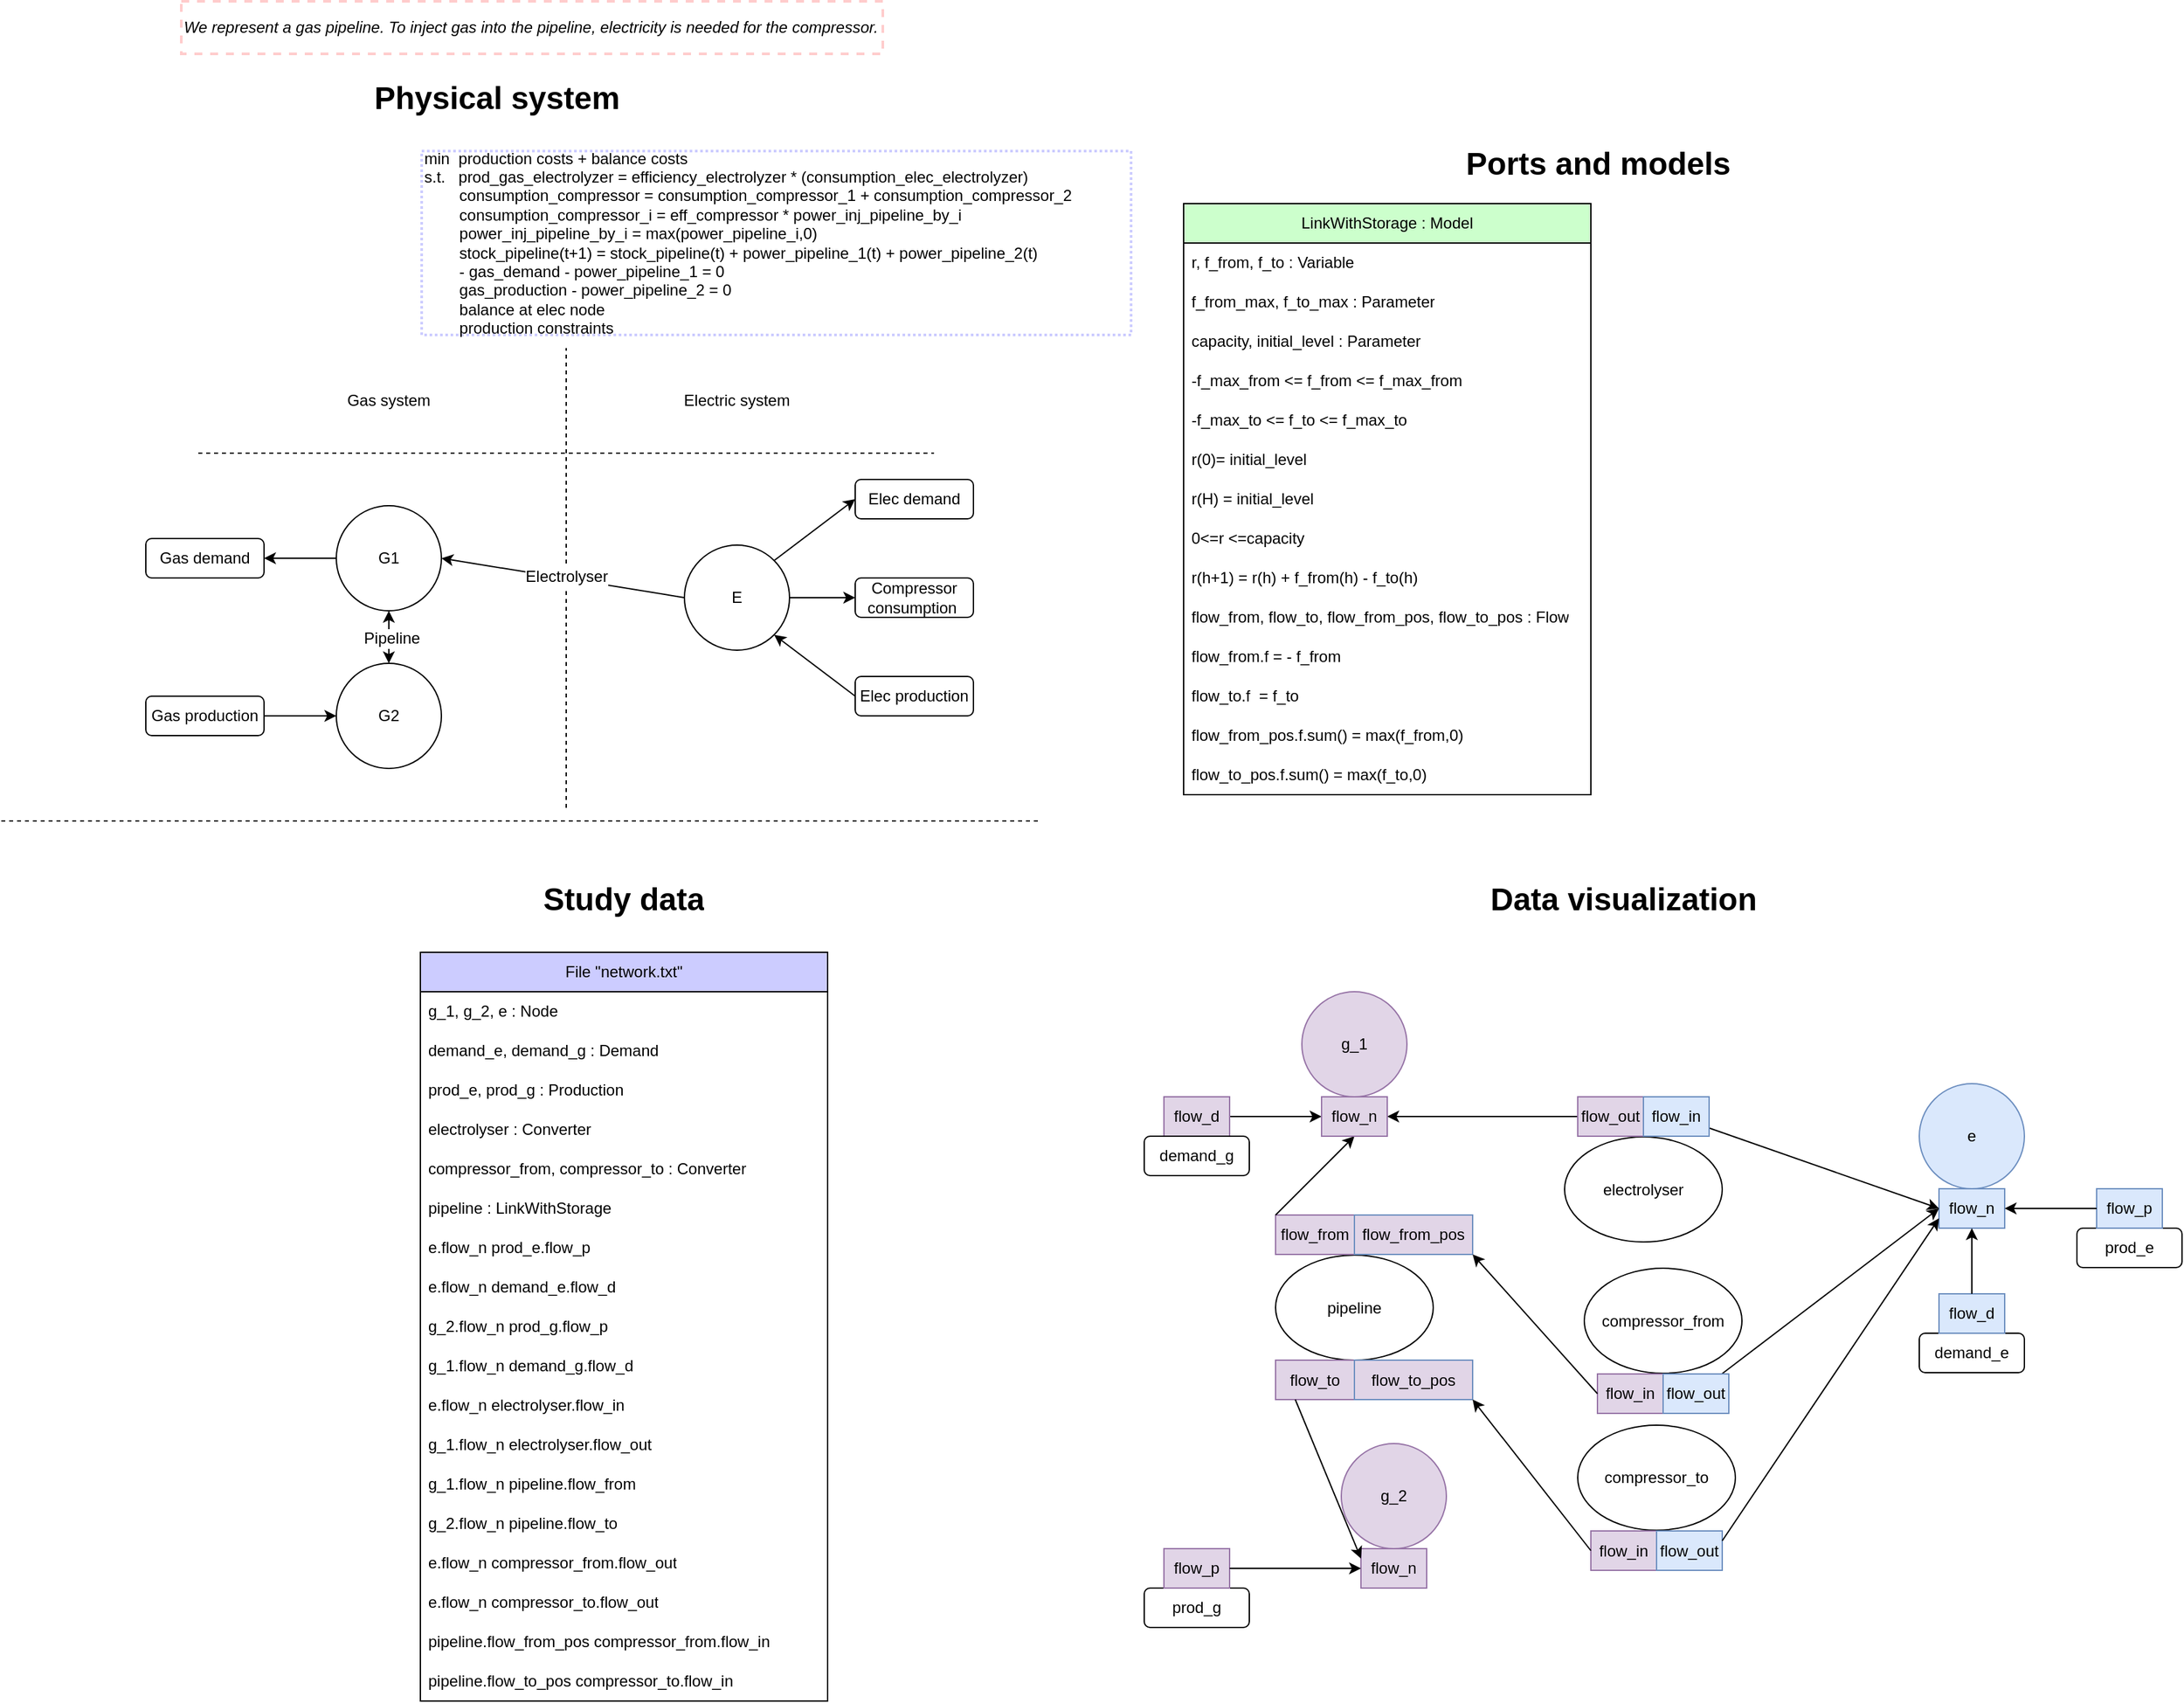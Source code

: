 <mxfile>
    <diagram id="C5RBs43oDa-KdzZeNtuy" name="two_models">
        <mxGraphModel dx="1202" dy="1762" grid="1" gridSize="10" guides="1" tooltips="1" connect="1" arrows="1" fold="1" page="1" pageScale="1" pageWidth="827" pageHeight="1169" math="0" shadow="0">
            <root>
                <mxCell id="WIyWlLk6GJQsqaUBKTNV-0"/>
                <mxCell id="WIyWlLk6GJQsqaUBKTNV-1" parent="WIyWlLk6GJQsqaUBKTNV-0"/>
                <mxCell id="hW5n2ouBTmK9XzmkuQqM-54" value="" style="endArrow=none;dashed=1;html=1;rounded=0;" parent="WIyWlLk6GJQsqaUBKTNV-1" edge="1">
                    <mxGeometry width="50" height="50" relative="1" as="geometry">
                        <mxPoint x="440" y="-10" as="sourcePoint"/>
                        <mxPoint x="440" y="-360" as="targetPoint"/>
                    </mxGeometry>
                </mxCell>
                <mxCell id="hW5n2ouBTmK9XzmkuQqM-55" value="" style="endArrow=none;dashed=1;html=1;rounded=0;" parent="WIyWlLk6GJQsqaUBKTNV-1" edge="1">
                    <mxGeometry width="50" height="50" relative="1" as="geometry">
                        <mxPoint x="160" y="-280" as="sourcePoint"/>
                        <mxPoint x="720" y="-280" as="targetPoint"/>
                    </mxGeometry>
                </mxCell>
                <mxCell id="hW5n2ouBTmK9XzmkuQqM-56" value="Gas system" style="text;html=1;strokeColor=none;fillColor=none;align=center;verticalAlign=middle;whiteSpace=wrap;rounded=0;" parent="WIyWlLk6GJQsqaUBKTNV-1" vertex="1">
                    <mxGeometry x="250" y="-340" width="110" height="40" as="geometry"/>
                </mxCell>
                <mxCell id="hW5n2ouBTmK9XzmkuQqM-57" value="Electric system" style="text;html=1;strokeColor=none;fillColor=none;align=center;verticalAlign=middle;whiteSpace=wrap;rounded=0;" parent="WIyWlLk6GJQsqaUBKTNV-1" vertex="1">
                    <mxGeometry x="515" y="-340" width="110" height="40" as="geometry"/>
                </mxCell>
                <mxCell id="hW5n2ouBTmK9XzmkuQqM-58" value="G1" style="ellipse;whiteSpace=wrap;html=1;aspect=fixed;" parent="WIyWlLk6GJQsqaUBKTNV-1" vertex="1">
                    <mxGeometry x="265" y="-240" width="80" height="80" as="geometry"/>
                </mxCell>
                <mxCell id="hW5n2ouBTmK9XzmkuQqM-59" value="E" style="ellipse;whiteSpace=wrap;html=1;aspect=fixed;" parent="WIyWlLk6GJQsqaUBKTNV-1" vertex="1">
                    <mxGeometry x="530" y="-210" width="80" height="80" as="geometry"/>
                </mxCell>
                <mxCell id="hW5n2ouBTmK9XzmkuQqM-60" value="" style="endArrow=classic;html=1;rounded=0;entryX=0;entryY=0.5;entryDx=0;entryDy=0;exitX=1;exitY=0.5;exitDx=0;exitDy=0;" parent="WIyWlLk6GJQsqaUBKTNV-1" source="hW5n2ouBTmK9XzmkuQqM-64" target="171" edge="1">
                    <mxGeometry width="50" height="50" relative="1" as="geometry">
                        <mxPoint x="230" y="-90" as="sourcePoint"/>
                        <mxPoint x="440" y="-90" as="targetPoint"/>
                    </mxGeometry>
                </mxCell>
                <mxCell id="hW5n2ouBTmK9XzmkuQqM-61" value="" style="endArrow=classic;html=1;rounded=0;exitX=0;exitY=0.5;exitDx=0;exitDy=0;entryX=1;entryY=0.5;entryDx=0;entryDy=0;" parent="WIyWlLk6GJQsqaUBKTNV-1" source="hW5n2ouBTmK9XzmkuQqM-58" target="hW5n2ouBTmK9XzmkuQqM-67" edge="1">
                    <mxGeometry width="50" height="50" relative="1" as="geometry">
                        <mxPoint x="240" y="-80" as="sourcePoint"/>
                        <mxPoint x="210" y="-230" as="targetPoint"/>
                    </mxGeometry>
                </mxCell>
                <mxCell id="hW5n2ouBTmK9XzmkuQqM-62" value="" style="endArrow=classic;html=1;rounded=0;exitX=1;exitY=0;exitDx=0;exitDy=0;entryX=0;entryY=0.5;entryDx=0;entryDy=0;" parent="WIyWlLk6GJQsqaUBKTNV-1" source="hW5n2ouBTmK9XzmkuQqM-59" target="hW5n2ouBTmK9XzmkuQqM-66" edge="1">
                    <mxGeometry width="50" height="50" relative="1" as="geometry">
                        <mxPoint x="707" y="-228" as="sourcePoint"/>
                        <mxPoint x="650" y="-240" as="targetPoint"/>
                    </mxGeometry>
                </mxCell>
                <mxCell id="hW5n2ouBTmK9XzmkuQqM-63" value="" style="endArrow=classic;html=1;rounded=0;entryX=1;entryY=1;entryDx=0;entryDy=0;exitX=0;exitY=0.5;exitDx=0;exitDy=0;" parent="WIyWlLk6GJQsqaUBKTNV-1" source="hW5n2ouBTmK9XzmkuQqM-65" target="hW5n2ouBTmK9XzmkuQqM-59" edge="1">
                    <mxGeometry width="50" height="50" relative="1" as="geometry">
                        <mxPoint x="650" y="-90" as="sourcePoint"/>
                        <mxPoint x="600" y="-110" as="targetPoint"/>
                    </mxGeometry>
                </mxCell>
                <mxCell id="hW5n2ouBTmK9XzmkuQqM-64" value="Gas production" style="rounded=1;whiteSpace=wrap;html=1;" parent="WIyWlLk6GJQsqaUBKTNV-1" vertex="1">
                    <mxGeometry x="120" y="-95" width="90" height="30" as="geometry"/>
                </mxCell>
                <mxCell id="hW5n2ouBTmK9XzmkuQqM-65" value="Elec production" style="rounded=1;whiteSpace=wrap;html=1;" parent="WIyWlLk6GJQsqaUBKTNV-1" vertex="1">
                    <mxGeometry x="660" y="-110" width="90" height="30" as="geometry"/>
                </mxCell>
                <mxCell id="hW5n2ouBTmK9XzmkuQqM-66" value="Elec demand" style="rounded=1;whiteSpace=wrap;html=1;" parent="WIyWlLk6GJQsqaUBKTNV-1" vertex="1">
                    <mxGeometry x="660" y="-260" width="90" height="30" as="geometry"/>
                </mxCell>
                <mxCell id="hW5n2ouBTmK9XzmkuQqM-67" value="Gas demand" style="rounded=1;whiteSpace=wrap;html=1;" parent="WIyWlLk6GJQsqaUBKTNV-1" vertex="1">
                    <mxGeometry x="120" y="-215" width="90" height="30" as="geometry"/>
                </mxCell>
                <mxCell id="hW5n2ouBTmK9XzmkuQqM-78" value="" style="endArrow=none;dashed=1;html=1;rounded=0;" parent="WIyWlLk6GJQsqaUBKTNV-1" edge="1">
                    <mxGeometry width="50" height="50" relative="1" as="geometry">
                        <mxPoint x="10" as="sourcePoint"/>
                        <mxPoint x="800" as="targetPoint"/>
                    </mxGeometry>
                </mxCell>
                <mxCell id="hW5n2ouBTmK9XzmkuQqM-81" value="&lt;h1&gt;Physical system&lt;br&gt;&lt;/h1&gt;" style="text;html=1;strokeColor=none;fillColor=none;spacing=5;spacingTop=-20;whiteSpace=wrap;overflow=hidden;rounded=0;" parent="WIyWlLk6GJQsqaUBKTNV-1" vertex="1">
                    <mxGeometry x="289" y="-570" width="250" height="40" as="geometry"/>
                </mxCell>
                <mxCell id="0" value="" style="group" parent="WIyWlLk6GJQsqaUBKTNV-1" vertex="1" connectable="0">
                    <mxGeometry x="890" y="-520" width="690" height="460" as="geometry"/>
                </mxCell>
                <mxCell id="hW5n2ouBTmK9XzmkuQqM-79" value="&lt;h1&gt;Ports and models&lt;br&gt;&lt;/h1&gt;" style="text;html=1;strokeColor=none;fillColor=none;spacing=5;spacingTop=-20;whiteSpace=wrap;overflow=hidden;rounded=0;" parent="0" vertex="1">
                    <mxGeometry x="230" width="250" height="40" as="geometry"/>
                </mxCell>
                <mxCell id="1" value="" style="group" parent="WIyWlLk6GJQsqaUBKTNV-1" vertex="1" connectable="0">
                    <mxGeometry x="109" y="40" width="680" height="320" as="geometry"/>
                </mxCell>
                <mxCell id="hW5n2ouBTmK9XzmkuQqM-36" value="File &quot;network.txt&quot;" style="swimlane;fontStyle=0;childLayout=stackLayout;horizontal=1;startSize=30;horizontalStack=0;resizeParent=1;resizeParentMax=0;resizeLast=0;collapsible=1;marginBottom=0;whiteSpace=wrap;html=1;fillColor=#CCCCFF;" parent="1" vertex="1">
                    <mxGeometry x="220" y="60" width="310" height="570" as="geometry"/>
                </mxCell>
                <mxCell id="hW5n2ouBTmK9XzmkuQqM-39" value="g_1, g_2, e : Node" style="text;strokeColor=none;fillColor=none;align=left;verticalAlign=middle;spacingLeft=4;spacingRight=4;overflow=hidden;points=[[0,0.5],[1,0.5]];portConstraint=eastwest;rotatable=0;whiteSpace=wrap;html=1;" parent="hW5n2ouBTmK9XzmkuQqM-36" vertex="1">
                    <mxGeometry y="30" width="310" height="30" as="geometry"/>
                </mxCell>
                <mxCell id="hW5n2ouBTmK9XzmkuQqM-44" value="demand_e, demand_g : Demand" style="text;strokeColor=none;fillColor=none;align=left;verticalAlign=middle;spacingLeft=4;spacingRight=4;overflow=hidden;points=[[0,0.5],[1,0.5]];portConstraint=eastwest;rotatable=0;whiteSpace=wrap;html=1;" parent="hW5n2ouBTmK9XzmkuQqM-36" vertex="1">
                    <mxGeometry y="60" width="310" height="30" as="geometry"/>
                </mxCell>
                <mxCell id="hW5n2ouBTmK9XzmkuQqM-41" value="prod_e, prod_g : Production" style="text;strokeColor=none;fillColor=none;align=left;verticalAlign=middle;spacingLeft=4;spacingRight=4;overflow=hidden;points=[[0,0.5],[1,0.5]];portConstraint=eastwest;rotatable=0;whiteSpace=wrap;html=1;" parent="hW5n2ouBTmK9XzmkuQqM-36" vertex="1">
                    <mxGeometry y="90" width="310" height="30" as="geometry"/>
                </mxCell>
                <mxCell id="hW5n2ouBTmK9XzmkuQqM-37" value="electrolyser : Converter" style="text;strokeColor=none;fillColor=none;align=left;verticalAlign=middle;spacingLeft=4;spacingRight=4;overflow=hidden;points=[[0,0.5],[1,0.5]];portConstraint=eastwest;rotatable=0;whiteSpace=wrap;html=1;" parent="hW5n2ouBTmK9XzmkuQqM-36" vertex="1">
                    <mxGeometry y="120" width="310" height="30" as="geometry"/>
                </mxCell>
                <mxCell id="167" value="compressor_from, compressor_to : Converter" style="text;strokeColor=none;fillColor=none;align=left;verticalAlign=middle;spacingLeft=4;spacingRight=4;overflow=hidden;points=[[0,0.5],[1,0.5]];portConstraint=eastwest;rotatable=0;whiteSpace=wrap;html=1;" parent="hW5n2ouBTmK9XzmkuQqM-36" vertex="1">
                    <mxGeometry y="150" width="310" height="30" as="geometry"/>
                </mxCell>
                <mxCell id="168" value="pipeline : LinkWithStorage" style="text;strokeColor=none;fillColor=none;align=left;verticalAlign=middle;spacingLeft=4;spacingRight=4;overflow=hidden;points=[[0,0.5],[1,0.5]];portConstraint=eastwest;rotatable=0;whiteSpace=wrap;html=1;" parent="hW5n2ouBTmK9XzmkuQqM-36" vertex="1">
                    <mxGeometry y="180" width="310" height="30" as="geometry"/>
                </mxCell>
                <mxCell id="hW5n2ouBTmK9XzmkuQqM-47" value="e.flow_n prod_e.flow_p" style="text;strokeColor=none;fillColor=none;align=left;verticalAlign=middle;spacingLeft=4;spacingRight=4;overflow=hidden;points=[[0,0.5],[1,0.5]];portConstraint=eastwest;rotatable=0;whiteSpace=wrap;html=1;" parent="hW5n2ouBTmK9XzmkuQqM-36" vertex="1">
                    <mxGeometry y="210" width="310" height="30" as="geometry"/>
                </mxCell>
                <mxCell id="hW5n2ouBTmK9XzmkuQqM-48" value="e.flow_n demand_e.flow_d" style="text;strokeColor=none;fillColor=none;align=left;verticalAlign=middle;spacingLeft=4;spacingRight=4;overflow=hidden;points=[[0,0.5],[1,0.5]];portConstraint=eastwest;rotatable=0;whiteSpace=wrap;html=1;" parent="hW5n2ouBTmK9XzmkuQqM-36" vertex="1">
                    <mxGeometry y="240" width="310" height="30" as="geometry"/>
                </mxCell>
                <mxCell id="hW5n2ouBTmK9XzmkuQqM-49" value="g_2.flow_n prod_g.flow_p" style="text;strokeColor=none;fillColor=none;align=left;verticalAlign=middle;spacingLeft=4;spacingRight=4;overflow=hidden;points=[[0,0.5],[1,0.5]];portConstraint=eastwest;rotatable=0;whiteSpace=wrap;html=1;" parent="hW5n2ouBTmK9XzmkuQqM-36" vertex="1">
                    <mxGeometry y="270" width="310" height="30" as="geometry"/>
                </mxCell>
                <mxCell id="hW5n2ouBTmK9XzmkuQqM-50" value="g_1.flow_n demand_g.flow_d" style="text;strokeColor=none;fillColor=none;align=left;verticalAlign=middle;spacingLeft=4;spacingRight=4;overflow=hidden;points=[[0,0.5],[1,0.5]];portConstraint=eastwest;rotatable=0;whiteSpace=wrap;html=1;" parent="hW5n2ouBTmK9XzmkuQqM-36" vertex="1">
                    <mxGeometry y="300" width="310" height="30" as="geometry"/>
                </mxCell>
                <mxCell id="hW5n2ouBTmK9XzmkuQqM-51" value="e.flow_n electrolyser.flow_in" style="text;strokeColor=none;fillColor=none;align=left;verticalAlign=middle;spacingLeft=4;spacingRight=4;overflow=hidden;points=[[0,0.5],[1,0.5]];portConstraint=eastwest;rotatable=0;whiteSpace=wrap;html=1;" parent="hW5n2ouBTmK9XzmkuQqM-36" vertex="1">
                    <mxGeometry y="330" width="310" height="30" as="geometry"/>
                </mxCell>
                <mxCell id="hW5n2ouBTmK9XzmkuQqM-46" value="g_1.flow_n electrolyser.flow_out" style="text;strokeColor=none;fillColor=none;align=left;verticalAlign=middle;spacingLeft=4;spacingRight=4;overflow=hidden;points=[[0,0.5],[1,0.5]];portConstraint=eastwest;rotatable=0;whiteSpace=wrap;html=1;" parent="hW5n2ouBTmK9XzmkuQqM-36" vertex="1">
                    <mxGeometry y="360" width="310" height="30" as="geometry"/>
                </mxCell>
                <mxCell id="hW5n2ouBTmK9XzmkuQqM-53" value="g_1.flow_n pipeline.flow_from" style="text;strokeColor=none;fillColor=none;align=left;verticalAlign=middle;spacingLeft=4;spacingRight=4;overflow=hidden;points=[[0,0.5],[1,0.5]];portConstraint=eastwest;rotatable=0;whiteSpace=wrap;html=1;" parent="hW5n2ouBTmK9XzmkuQqM-36" vertex="1">
                    <mxGeometry y="390" width="310" height="30" as="geometry"/>
                </mxCell>
                <mxCell id="229" value="g_2.flow_n pipeline.flow_to" style="text;strokeColor=none;fillColor=none;align=left;verticalAlign=middle;spacingLeft=4;spacingRight=4;overflow=hidden;points=[[0,0.5],[1,0.5]];portConstraint=eastwest;rotatable=0;whiteSpace=wrap;html=1;" parent="hW5n2ouBTmK9XzmkuQqM-36" vertex="1">
                    <mxGeometry y="420" width="310" height="30" as="geometry"/>
                </mxCell>
                <mxCell id="169" value="e.flow_n compressor_from.flow_out" style="text;strokeColor=none;fillColor=none;align=left;verticalAlign=middle;spacingLeft=4;spacingRight=4;overflow=hidden;points=[[0,0.5],[1,0.5]];portConstraint=eastwest;rotatable=0;whiteSpace=wrap;html=1;" parent="hW5n2ouBTmK9XzmkuQqM-36" vertex="1">
                    <mxGeometry y="450" width="310" height="30" as="geometry"/>
                </mxCell>
                <mxCell id="231" value="e.flow_n compressor_to.flow_out" style="text;strokeColor=none;fillColor=none;align=left;verticalAlign=middle;spacingLeft=4;spacingRight=4;overflow=hidden;points=[[0,0.5],[1,0.5]];portConstraint=eastwest;rotatable=0;whiteSpace=wrap;html=1;" parent="hW5n2ouBTmK9XzmkuQqM-36" vertex="1">
                    <mxGeometry y="480" width="310" height="30" as="geometry"/>
                </mxCell>
                <mxCell id="170" value="pipeline.flow_from_pos compressor_from.flow_in" style="text;strokeColor=none;fillColor=none;align=left;verticalAlign=middle;spacingLeft=4;spacingRight=4;overflow=hidden;points=[[0,0.5],[1,0.5]];portConstraint=eastwest;rotatable=0;whiteSpace=wrap;html=1;" parent="hW5n2ouBTmK9XzmkuQqM-36" vertex="1">
                    <mxGeometry y="510" width="310" height="30" as="geometry"/>
                </mxCell>
                <mxCell id="230" value="pipeline.flow_to_pos compressor_to.flow_in" style="text;strokeColor=none;fillColor=none;align=left;verticalAlign=middle;spacingLeft=4;spacingRight=4;overflow=hidden;points=[[0,0.5],[1,0.5]];portConstraint=eastwest;rotatable=0;whiteSpace=wrap;html=1;" parent="hW5n2ouBTmK9XzmkuQqM-36" vertex="1">
                    <mxGeometry y="540" width="310" height="30" as="geometry"/>
                </mxCell>
                <mxCell id="hW5n2ouBTmK9XzmkuQqM-80" value="&lt;h1&gt;Study data&lt;br&gt;&lt;/h1&gt;" style="text;html=1;strokeColor=none;fillColor=none;spacing=5;spacingTop=-20;whiteSpace=wrap;overflow=hidden;rounded=0;align=center;" parent="1" vertex="1">
                    <mxGeometry x="250" width="250" height="40" as="geometry"/>
                </mxCell>
                <mxCell id="11" value="&lt;font style=&quot;&quot;&gt;&lt;b style=&quot;&quot;&gt;&lt;font style=&quot;font-size: 24px;&quot;&gt;Data visualization&lt;/font&gt;&lt;br&gt;&lt;/b&gt;&lt;/font&gt;" style="text;html=1;strokeColor=none;fillColor=none;align=center;verticalAlign=middle;whiteSpace=wrap;rounded=0;" parent="WIyWlLk6GJQsqaUBKTNV-1" vertex="1">
                    <mxGeometry x="1030" width="430" height="120" as="geometry"/>
                </mxCell>
                <mxCell id="49" value="" style="group" parent="WIyWlLk6GJQsqaUBKTNV-1" vertex="1" connectable="0">
                    <mxGeometry x="880" y="170" width="790" height="400.5" as="geometry"/>
                </mxCell>
                <mxCell id="8" value="" style="group" parent="49" vertex="1" connectable="0">
                    <mxGeometry x="590" y="30" width="80" height="110" as="geometry"/>
                </mxCell>
                <mxCell id="9" value="e" style="ellipse;whiteSpace=wrap;html=1;aspect=fixed;fillColor=#dae8fc;strokeColor=#6c8ebf;fontColor=#000000;" parent="8" vertex="1">
                    <mxGeometry width="80" height="80" as="geometry"/>
                </mxCell>
                <mxCell id="10" value="flow_n" style="rounded=0;whiteSpace=wrap;html=1;fillColor=#dae8fc;strokeColor=#6c8ebf;fontColor=#000000;" parent="8" vertex="1">
                    <mxGeometry x="15" y="80" width="50" height="30" as="geometry"/>
                </mxCell>
                <mxCell id="33" value="" style="group" parent="49" vertex="1" connectable="0">
                    <mxGeometry x="710" y="110" width="80" height="60" as="geometry"/>
                </mxCell>
                <mxCell id="30" value="prod_e" style="rounded=1;whiteSpace=wrap;html=1;container=0;" parent="33" vertex="1">
                    <mxGeometry y="30" width="80" height="30" as="geometry"/>
                </mxCell>
                <mxCell id="31" value="&lt;font color=&quot;#000000&quot;&gt;flow_p&lt;/font&gt;" style="rounded=0;whiteSpace=wrap;html=1;fillColor=#dae8fc;strokeColor=#6c8ebf;container=0;" parent="33" vertex="1">
                    <mxGeometry x="15" width="50" height="30" as="geometry"/>
                </mxCell>
                <mxCell id="34" value="" style="group" parent="49" vertex="1" connectable="0">
                    <mxGeometry x="590" y="190" width="80" height="60" as="geometry"/>
                </mxCell>
                <mxCell id="35" value="demand_e" style="rounded=1;whiteSpace=wrap;html=1;container=0;" parent="34" vertex="1">
                    <mxGeometry y="30" width="80" height="30" as="geometry"/>
                </mxCell>
                <mxCell id="36" value="flow_d" style="rounded=0;whiteSpace=wrap;html=1;fillColor=#dae8fc;strokeColor=#6c8ebf;container=0;fontColor=#000000;" parent="34" vertex="1">
                    <mxGeometry x="15" width="50" height="30" as="geometry"/>
                </mxCell>
                <mxCell id="120" style="edgeStyle=none;html=1;entryX=0;entryY=0.5;entryDx=0;entryDy=0;" parent="49" source="39" target="4" edge="1">
                    <mxGeometry relative="1" as="geometry"/>
                </mxCell>
                <mxCell id="122" style="edgeStyle=none;html=1;entryX=1;entryY=0.5;entryDx=0;entryDy=0;" parent="49" source="20" target="4" edge="1">
                    <mxGeometry relative="1" as="geometry"/>
                </mxCell>
                <mxCell id="123" style="edgeStyle=none;html=1;entryX=0;entryY=0.5;entryDx=0;entryDy=0;" parent="49" source="21" target="10" edge="1">
                    <mxGeometry relative="1" as="geometry"/>
                </mxCell>
                <mxCell id="124" style="edgeStyle=none;html=1;entryX=0;entryY=0.5;entryDx=0;entryDy=0;" parent="49" source="16" target="10" edge="1">
                    <mxGeometry relative="1" as="geometry"/>
                </mxCell>
                <mxCell id="127" style="edgeStyle=none;html=1;entryX=1;entryY=0.5;entryDx=0;entryDy=0;" parent="49" source="31" target="10" edge="1">
                    <mxGeometry relative="1" as="geometry"/>
                </mxCell>
                <mxCell id="128" style="edgeStyle=none;html=1;" parent="49" source="36" target="10" edge="1">
                    <mxGeometry relative="1" as="geometry"/>
                </mxCell>
                <mxCell id="39" value="flow_d" style="rounded=0;whiteSpace=wrap;html=1;fillColor=#e1d5e7;strokeColor=#9673a6;container=0;fontColor=#000000;" parent="49" vertex="1">
                    <mxGeometry x="15" y="40" width="50" height="30" as="geometry"/>
                </mxCell>
                <mxCell id="38" value="demand_g" style="rounded=1;whiteSpace=wrap;html=1;container=0;" parent="49" vertex="1">
                    <mxGeometry y="70" width="80" height="30" as="geometry"/>
                </mxCell>
                <mxCell id="40" value="" style="group" parent="49" vertex="1" connectable="0">
                    <mxGeometry y="384" width="80" height="60" as="geometry"/>
                </mxCell>
                <mxCell id="41" value="prod_g" style="rounded=1;whiteSpace=wrap;html=1;container=0;" parent="40" vertex="1">
                    <mxGeometry y="30" width="80" height="30" as="geometry"/>
                </mxCell>
                <mxCell id="42" value="flow_p" style="rounded=0;whiteSpace=wrap;html=1;fillColor=#e1d5e7;strokeColor=#9673a6;container=0;fontColor=#000000;" parent="40" vertex="1">
                    <mxGeometry x="15" width="50" height="30" as="geometry"/>
                </mxCell>
                <mxCell id="196" value="" style="group" parent="49" vertex="1" connectable="0">
                    <mxGeometry x="100" y="130" width="150" height="140.5" as="geometry"/>
                </mxCell>
                <mxCell id="197" value="pipeline" style="ellipse;whiteSpace=wrap;html=1;" parent="196" vertex="1">
                    <mxGeometry y="30.5" width="120" height="80" as="geometry"/>
                </mxCell>
                <mxCell id="198" value="" style="group;fillColor=#f8cecc;strokeColor=#b85450;" parent="196" vertex="1" connectable="0">
                    <mxGeometry x="10" width="140" height="30" as="geometry"/>
                </mxCell>
                <mxCell id="199" value="&lt;font color=&quot;#000000&quot;&gt;flow_from&lt;/font&gt;" style="rounded=0;whiteSpace=wrap;html=1;fillColor=#e1d5e7;strokeColor=#9673a6;" parent="198" vertex="1">
                    <mxGeometry x="-10" width="60" height="30" as="geometry"/>
                </mxCell>
                <mxCell id="200" value="flow_from_pos" style="rounded=0;whiteSpace=wrap;html=1;fillColor=#e1d5e7;strokeColor=#6c8ebf;fontColor=#000000;" parent="198" vertex="1">
                    <mxGeometry x="50" width="90" height="30" as="geometry"/>
                </mxCell>
                <mxCell id="203" value="" style="group;fillColor=#f8cecc;strokeColor=#b85450;" parent="196" vertex="1" connectable="0">
                    <mxGeometry x="10" y="110.5" width="140" height="30" as="geometry"/>
                </mxCell>
                <mxCell id="204" value="&lt;font color=&quot;#000000&quot;&gt;flow_to&lt;/font&gt;" style="rounded=0;whiteSpace=wrap;html=1;fillColor=#e1d5e7;strokeColor=#9673a6;" parent="203" vertex="1">
                    <mxGeometry x="-10" width="60" height="30" as="geometry"/>
                </mxCell>
                <mxCell id="205" value="flow_to_pos" style="rounded=0;whiteSpace=wrap;html=1;fillColor=#e1d5e7;strokeColor=#6c8ebf;fontColor=#000000;" parent="203" vertex="1">
                    <mxGeometry x="50" width="90" height="30" as="geometry"/>
                </mxCell>
                <mxCell id="201" style="edgeStyle=none;html=1;entryX=0;entryY=0;entryDx=0;entryDy=0;startArrow=classic;startFill=1;endArrow=none;endFill=0;exitX=0.5;exitY=1;exitDx=0;exitDy=0;" parent="49" source="4" target="199" edge="1">
                    <mxGeometry relative="1" as="geometry">
                        <mxPoint x="100" y="190" as="sourcePoint"/>
                        <mxPoint x="120" as="targetPoint"/>
                    </mxGeometry>
                </mxCell>
                <mxCell id="17" value="" style="group" parent="49" vertex="1" connectable="0">
                    <mxGeometry x="320" y="40" width="120" height="110.5" as="geometry"/>
                </mxCell>
                <mxCell id="18" value="electrolyser" style="ellipse;whiteSpace=wrap;html=1;" parent="17" vertex="1">
                    <mxGeometry y="30.5" width="120" height="80" as="geometry"/>
                </mxCell>
                <mxCell id="19" value="" style="group;fillColor=#f8cecc;strokeColor=#b85450;fontColor=#000000;" parent="17" vertex="1" connectable="0">
                    <mxGeometry x="10" width="100" height="30" as="geometry"/>
                </mxCell>
                <mxCell id="20" value="flow_out" style="rounded=0;whiteSpace=wrap;html=1;fillColor=#e1d5e7;strokeColor=#9673a6;fontColor=#000000;" parent="19" vertex="1">
                    <mxGeometry width="50" height="30" as="geometry"/>
                </mxCell>
                <mxCell id="21" value="flow_in" style="rounded=0;whiteSpace=wrap;html=1;fillColor=#dae8fc;strokeColor=#6c8ebf;fontColor=#000000;" parent="19" vertex="1">
                    <mxGeometry x="50" width="50" height="30" as="geometry"/>
                </mxCell>
                <mxCell id="22" value="" style="group" parent="49" vertex="1" connectable="0">
                    <mxGeometry x="335" y="170.5" width="120" height="110.5" as="geometry"/>
                </mxCell>
                <UserObject label="compressor_from" link="data:page/id,C5RBs43oDa-KdzZeNtuy" id="13">
                    <mxCell style="ellipse;whiteSpace=wrap;html=1;container=0;" parent="22" vertex="1">
                        <mxGeometry width="120" height="80" as="geometry"/>
                    </mxCell>
                </UserObject>
                <mxCell id="14" value="" style="group;fillColor=#f8cecc;strokeColor=#b85450;container=0;" parent="22" vertex="1" connectable="0">
                    <mxGeometry x="10" y="80.5" width="100" height="30" as="geometry"/>
                </mxCell>
                <mxCell id="15" value="flow_in" style="rounded=0;whiteSpace=wrap;html=1;fillColor=#e1d5e7;strokeColor=#9673a6;container=0;fontColor=#000000;" parent="22" vertex="1">
                    <mxGeometry x="10" y="80.5" width="50" height="30" as="geometry"/>
                </mxCell>
                <mxCell id="16" value="flow_out" style="rounded=0;whiteSpace=wrap;html=1;fillColor=#dae8fc;strokeColor=#6c8ebf;container=0;fontColor=#000000;" parent="22" vertex="1">
                    <mxGeometry x="60" y="80.5" width="50" height="30" as="geometry"/>
                </mxCell>
                <mxCell id="2" value="" style="group" parent="49" vertex="1" connectable="0">
                    <mxGeometry x="120" y="-40" width="80" height="110" as="geometry"/>
                </mxCell>
                <mxCell id="3" value="&lt;font color=&quot;#000000&quot;&gt;g_1&lt;/font&gt;" style="ellipse;whiteSpace=wrap;html=1;aspect=fixed;fillColor=#e1d5e7;strokeColor=#9673a6;" parent="2" vertex="1">
                    <mxGeometry width="80" height="80" as="geometry"/>
                </mxCell>
                <mxCell id="4" value="&lt;font color=&quot;#000000&quot;&gt;flow_n&lt;/font&gt;" style="rounded=0;whiteSpace=wrap;html=1;fillColor=#e1d5e7;strokeColor=#9673a6;" parent="2" vertex="1">
                    <mxGeometry x="15" y="80" width="50" height="30" as="geometry"/>
                </mxCell>
                <mxCell id="206" style="edgeStyle=none;html=1;entryX=1;entryY=1;entryDx=0;entryDy=0;exitX=0;exitY=0.5;exitDx=0;exitDy=0;" parent="49" source="15" target="200" edge="1">
                    <mxGeometry relative="1" as="geometry">
                        <mxPoint x="440" y="73.75" as="sourcePoint"/>
                        <mxPoint x="615" y="135" as="targetPoint"/>
                    </mxGeometry>
                </mxCell>
                <mxCell id="207" value="" style="group" parent="49" vertex="1" connectable="0">
                    <mxGeometry x="330" y="290" width="120" height="110.5" as="geometry"/>
                </mxCell>
                <UserObject label="compressor_to" id="208">
                    <mxCell style="ellipse;whiteSpace=wrap;html=1;container=0;" parent="207" vertex="1">
                        <mxGeometry width="120" height="80" as="geometry"/>
                    </mxCell>
                </UserObject>
                <mxCell id="209" value="" style="group;fillColor=#f8cecc;strokeColor=#b85450;container=0;" parent="207" vertex="1" connectable="0">
                    <mxGeometry x="10" y="80.5" width="100" height="30" as="geometry"/>
                </mxCell>
                <mxCell id="210" value="flow_in" style="rounded=0;whiteSpace=wrap;html=1;fillColor=#e1d5e7;strokeColor=#9673a6;container=0;fontColor=#000000;" parent="207" vertex="1">
                    <mxGeometry x="10" y="80.5" width="50" height="30" as="geometry"/>
                </mxCell>
                <mxCell id="211" value="flow_out" style="rounded=0;whiteSpace=wrap;html=1;fillColor=#dae8fc;strokeColor=#6c8ebf;container=0;fontColor=#000000;" parent="207" vertex="1">
                    <mxGeometry x="60" y="80.5" width="50" height="30" as="geometry"/>
                </mxCell>
                <mxCell id="212" style="edgeStyle=none;html=1;entryX=1;entryY=1;entryDx=0;entryDy=0;exitX=0;exitY=0.5;exitDx=0;exitDy=0;" parent="49" source="210" target="205" edge="1">
                    <mxGeometry relative="1" as="geometry">
                        <mxPoint x="355" y="276" as="sourcePoint"/>
                        <mxPoint x="260" y="170" as="targetPoint"/>
                    </mxGeometry>
                </mxCell>
                <mxCell id="213" style="edgeStyle=none;html=1;entryX=0;entryY=0.75;entryDx=0;entryDy=0;exitX=1;exitY=0.25;exitDx=0;exitDy=0;" parent="49" source="211" target="10" edge="1">
                    <mxGeometry relative="1" as="geometry">
                        <mxPoint x="350" y="395.5" as="sourcePoint"/>
                        <mxPoint x="260" y="280.5" as="targetPoint"/>
                    </mxGeometry>
                </mxCell>
                <mxCell id="129" value="&lt;i&gt;We represent a gas pipeline. To inject gas into the pipeline, electricity is needed for the compressor.&amp;nbsp;&lt;/i&gt;" style="text;html=1;strokeColor=#FFCCCC;fillColor=none;align=left;verticalAlign=middle;whiteSpace=wrap;rounded=0;dashed=1;strokeWidth=2;" parent="WIyWlLk6GJQsqaUBKTNV-1" vertex="1">
                    <mxGeometry x="147" y="-624" width="534" height="40" as="geometry"/>
                </mxCell>
                <mxCell id="130" value="" style="endArrow=classic;html=1;rounded=0;exitX=0;exitY=0.5;exitDx=0;exitDy=0;entryX=1;entryY=0.5;entryDx=0;entryDy=0;" parent="WIyWlLk6GJQsqaUBKTNV-1" source="hW5n2ouBTmK9XzmkuQqM-59" target="hW5n2ouBTmK9XzmkuQqM-58" edge="1">
                    <mxGeometry relative="1" as="geometry">
                        <mxPoint x="541.716" y="-141.716" as="sourcePoint"/>
                        <mxPoint x="333.284" y="-141.716" as="targetPoint"/>
                    </mxGeometry>
                </mxCell>
                <mxCell id="131" value="Label" style="edgeLabel;resizable=0;html=1;align=center;verticalAlign=middle;" parent="130" connectable="0" vertex="1">
                    <mxGeometry relative="1" as="geometry"/>
                </mxCell>
                <mxCell id="132" value="&lt;font style=&quot;font-size: 12px;&quot;&gt;Electrolyser&lt;/font&gt;" style="edgeLabel;html=1;align=center;verticalAlign=middle;resizable=0;points=[];" parent="130" vertex="1" connectable="0">
                    <mxGeometry x="-0.024" y="-2" relative="1" as="geometry">
                        <mxPoint as="offset"/>
                    </mxGeometry>
                </mxCell>
                <mxCell id="133" value="Compressor consumption&amp;nbsp;" style="rounded=1;whiteSpace=wrap;html=1;" parent="WIyWlLk6GJQsqaUBKTNV-1" vertex="1">
                    <mxGeometry x="660" y="-185" width="90" height="30" as="geometry"/>
                </mxCell>
                <mxCell id="134" value="" style="endArrow=classic;html=1;rounded=0;exitX=1;exitY=0.5;exitDx=0;exitDy=0;entryX=0;entryY=0.5;entryDx=0;entryDy=0;" parent="WIyWlLk6GJQsqaUBKTNV-1" source="hW5n2ouBTmK9XzmkuQqM-59" target="133" edge="1">
                    <mxGeometry width="50" height="50" relative="1" as="geometry">
                        <mxPoint x="608.284" y="-188.284" as="sourcePoint"/>
                        <mxPoint x="670" y="-235" as="targetPoint"/>
                    </mxGeometry>
                </mxCell>
                <mxCell id="171" value="G2" style="ellipse;whiteSpace=wrap;html=1;aspect=fixed;" parent="WIyWlLk6GJQsqaUBKTNV-1" vertex="1">
                    <mxGeometry x="265" y="-120" width="80" height="80" as="geometry"/>
                </mxCell>
                <mxCell id="172" value="" style="endArrow=classic;html=1;rounded=0;entryX=0.5;entryY=1;entryDx=0;entryDy=0;startArrow=classic;startFill=1;" parent="WIyWlLk6GJQsqaUBKTNV-1" source="171" target="hW5n2ouBTmK9XzmkuQqM-58" edge="1">
                    <mxGeometry relative="1" as="geometry">
                        <mxPoint x="540" y="-160" as="sourcePoint"/>
                        <mxPoint x="355" y="-190" as="targetPoint"/>
                    </mxGeometry>
                </mxCell>
                <mxCell id="173" value="Label" style="edgeLabel;resizable=0;html=1;align=center;verticalAlign=middle;" parent="172" connectable="0" vertex="1">
                    <mxGeometry relative="1" as="geometry"/>
                </mxCell>
                <mxCell id="174" value="&lt;font style=&quot;font-size: 12px;&quot;&gt;Pipeline&lt;br&gt;&lt;/font&gt;" style="edgeLabel;html=1;align=center;verticalAlign=middle;resizable=0;points=[];" parent="172" vertex="1" connectable="0">
                    <mxGeometry x="-0.024" y="-2" relative="1" as="geometry">
                        <mxPoint as="offset"/>
                    </mxGeometry>
                </mxCell>
                <mxCell id="190" value="" style="group" parent="WIyWlLk6GJQsqaUBKTNV-1" vertex="1" connectable="0">
                    <mxGeometry x="1030" y="474" width="80" height="110" as="geometry"/>
                </mxCell>
                <mxCell id="191" value="&lt;font color=&quot;#000000&quot;&gt;g_2&lt;/font&gt;" style="ellipse;whiteSpace=wrap;html=1;aspect=fixed;fillColor=#e1d5e7;strokeColor=#9673a6;" parent="190" vertex="1">
                    <mxGeometry width="80" height="80" as="geometry"/>
                </mxCell>
                <mxCell id="192" value="&lt;font color=&quot;#000000&quot;&gt;flow_n&lt;/font&gt;" style="rounded=0;whiteSpace=wrap;html=1;fillColor=#e1d5e7;strokeColor=#9673a6;" parent="190" vertex="1">
                    <mxGeometry x="15" y="80" width="50" height="30" as="geometry"/>
                </mxCell>
                <mxCell id="119" style="edgeStyle=none;html=1;entryX=0;entryY=0.5;entryDx=0;entryDy=0;" parent="WIyWlLk6GJQsqaUBKTNV-1" source="42" target="192" edge="1">
                    <mxGeometry relative="1" as="geometry"/>
                </mxCell>
                <mxCell id="202" style="edgeStyle=none;html=1;entryX=0.25;entryY=1;entryDx=0;entryDy=0;startArrow=classic;startFill=1;endArrow=none;endFill=0;exitX=0;exitY=0.25;exitDx=0;exitDy=0;" parent="WIyWlLk6GJQsqaUBKTNV-1" source="192" target="204" edge="1">
                    <mxGeometry relative="1" as="geometry">
                        <mxPoint x="1050" y="320" as="sourcePoint"/>
                        <mxPoint x="1030" y="360" as="targetPoint"/>
                    </mxGeometry>
                </mxCell>
                <mxCell id="232" value="min&amp;nbsp;&amp;nbsp;&lt;span style=&quot;&quot;&gt;&lt;/span&gt;production costs + balance costs&lt;br&gt;s.t.&amp;nbsp;&lt;span style=&quot;&quot;&gt;&amp;nbsp;&amp;nbsp;&lt;/span&gt;prod_gas_electrolyzer = efficiency_electrolyzer * (consumption_elec_electrolyzer)&amp;nbsp;&lt;br&gt;&lt;span style=&quot;&quot;&gt;&#9;&lt;/span&gt;&lt;span style=&quot;white-space: pre;&quot;&gt;&#9;&lt;/span&gt;consumption_compressor = consumption_compressor_1 + consumption_compressor_2&lt;br&gt;&lt;span style=&quot;&quot;&gt;&#9;&lt;/span&gt;&lt;span style=&quot;white-space: pre;&quot;&gt;&#9;&lt;/span&gt;consumption_compressor_i = eff_compressor * power_inj_pipeline_by_i&lt;br&gt;&lt;span style=&quot;&quot;&gt;&#9;&lt;/span&gt;&lt;span style=&quot;white-space: pre;&quot;&gt;&#9;&lt;/span&gt;power_inj_pipeline_by_i = max(power_pipeline_i,0)&lt;br&gt;&lt;span style=&quot;&quot;&gt;&#9;&lt;/span&gt;&lt;span style=&quot;white-space: pre;&quot;&gt;&#9;&lt;/span&gt;stock_pipeline(t+1) = stock_pipeline(t) + power_pipeline_1(t) + power_pipeline_2(t)&lt;br&gt;&lt;span style=&quot;&quot;&gt;&#9;&lt;/span&gt;&lt;span style=&quot;white-space: pre;&quot;&gt;&#9;&lt;/span&gt;- gas_demand - power_pipeline_1 = 0&lt;br&gt;&lt;span style=&quot;white-space: pre;&quot;&gt;&#9;&lt;/span&gt;gas_production - power_pipeline_2 = 0&amp;nbsp;&amp;nbsp;&amp;nbsp;&lt;br&gt;&lt;span style=&quot;&quot;&gt;&#9;&lt;/span&gt;&lt;span style=&quot;white-space: pre;&quot;&gt;&#9;&lt;/span&gt;balance at elec node&lt;br&gt;&lt;span style=&quot;&quot;&gt;&#9;&lt;/span&gt;&lt;span style=&quot;white-space: pre;&quot;&gt;&#9;&lt;/span&gt;production constraints" style="text;html=1;strokeColor=#CCCCFF;fillColor=none;align=left;verticalAlign=middle;whiteSpace=wrap;rounded=0;dashed=1;dashPattern=1 1;strokeWidth=2;" parent="WIyWlLk6GJQsqaUBKTNV-1" vertex="1">
                    <mxGeometry x="330" y="-510" width="540" height="140" as="geometry"/>
                </mxCell>
                <mxCell id="sqxK2w121oiBoX9bIa8L-232" value="LinkWithStorage : Model" style="swimlane;fontStyle=0;childLayout=stackLayout;horizontal=1;startSize=30;horizontalStack=0;resizeParent=1;resizeParentMax=0;resizeLast=0;collapsible=1;marginBottom=0;whiteSpace=wrap;html=1;fillColor=#CCFFCC;fontColor=#000000;" parent="WIyWlLk6GJQsqaUBKTNV-1" vertex="1">
                    <mxGeometry x="910" y="-470" width="310" height="450" as="geometry"/>
                </mxCell>
                <mxCell id="sqxK2w121oiBoX9bIa8L-233" value="r, f_from, f_to : Variable" style="text;strokeColor=none;fillColor=none;align=left;verticalAlign=middle;spacingLeft=4;spacingRight=4;overflow=hidden;points=[[0,0.5],[1,0.5]];portConstraint=eastwest;rotatable=0;whiteSpace=wrap;html=1;" parent="sqxK2w121oiBoX9bIa8L-232" vertex="1">
                    <mxGeometry y="30" width="310" height="30" as="geometry"/>
                </mxCell>
                <mxCell id="sqxK2w121oiBoX9bIa8L-234" value="f_from_max, f_to_max : Parameter" style="text;strokeColor=none;fillColor=none;align=left;verticalAlign=middle;spacingLeft=4;spacingRight=4;overflow=hidden;points=[[0,0.5],[1,0.5]];portConstraint=eastwest;rotatable=0;whiteSpace=wrap;html=1;" parent="sqxK2w121oiBoX9bIa8L-232" vertex="1">
                    <mxGeometry y="60" width="310" height="30" as="geometry"/>
                </mxCell>
                <mxCell id="sqxK2w121oiBoX9bIa8L-235" value="capacity, initial_level : Parameter" style="text;strokeColor=none;fillColor=none;align=left;verticalAlign=middle;spacingLeft=4;spacingRight=4;overflow=hidden;points=[[0,0.5],[1,0.5]];portConstraint=eastwest;rotatable=0;whiteSpace=wrap;html=1;" parent="sqxK2w121oiBoX9bIa8L-232" vertex="1">
                    <mxGeometry y="90" width="310" height="30" as="geometry"/>
                </mxCell>
                <mxCell id="sqxK2w121oiBoX9bIa8L-236" value="-f_max_from &amp;lt;= f_from &amp;lt;= f_max_from" style="text;strokeColor=none;fillColor=none;align=left;verticalAlign=middle;spacingLeft=4;spacingRight=4;overflow=hidden;points=[[0,0.5],[1,0.5]];portConstraint=eastwest;rotatable=0;whiteSpace=wrap;html=1;" parent="sqxK2w121oiBoX9bIa8L-232" vertex="1">
                    <mxGeometry y="120" width="310" height="30" as="geometry"/>
                </mxCell>
                <mxCell id="sqxK2w121oiBoX9bIa8L-237" value="-f_max_to &amp;lt;= f_to &amp;lt;= f_max_to" style="text;strokeColor=none;fillColor=none;align=left;verticalAlign=middle;spacingLeft=4;spacingRight=4;overflow=hidden;points=[[0,0.5],[1,0.5]];portConstraint=eastwest;rotatable=0;whiteSpace=wrap;html=1;" parent="sqxK2w121oiBoX9bIa8L-232" vertex="1">
                    <mxGeometry y="150" width="310" height="30" as="geometry"/>
                </mxCell>
                <mxCell id="sqxK2w121oiBoX9bIa8L-238" value="r(0)= initial_level" style="text;strokeColor=none;fillColor=none;align=left;verticalAlign=middle;spacingLeft=4;spacingRight=4;overflow=hidden;points=[[0,0.5],[1,0.5]];portConstraint=eastwest;rotatable=0;whiteSpace=wrap;html=1;" parent="sqxK2w121oiBoX9bIa8L-232" vertex="1">
                    <mxGeometry y="180" width="310" height="30" as="geometry"/>
                </mxCell>
                <mxCell id="sqxK2w121oiBoX9bIa8L-239" value="r(H) = initial_level" style="text;strokeColor=none;fillColor=none;align=left;verticalAlign=middle;spacingLeft=4;spacingRight=4;overflow=hidden;points=[[0,0.5],[1,0.5]];portConstraint=eastwest;rotatable=0;whiteSpace=wrap;html=1;" parent="sqxK2w121oiBoX9bIa8L-232" vertex="1">
                    <mxGeometry y="210" width="310" height="30" as="geometry"/>
                </mxCell>
                <mxCell id="sqxK2w121oiBoX9bIa8L-240" value="0&amp;lt;=r &amp;lt;=capacity" style="text;strokeColor=none;fillColor=none;align=left;verticalAlign=middle;spacingLeft=4;spacingRight=4;overflow=hidden;points=[[0,0.5],[1,0.5]];portConstraint=eastwest;rotatable=0;whiteSpace=wrap;html=1;" parent="sqxK2w121oiBoX9bIa8L-232" vertex="1">
                    <mxGeometry y="240" width="310" height="30" as="geometry"/>
                </mxCell>
                <mxCell id="sqxK2w121oiBoX9bIa8L-241" value="r(h+1) = r(h) + f_from(h) - f_to(h)" style="text;strokeColor=none;fillColor=none;align=left;verticalAlign=middle;spacingLeft=4;spacingRight=4;overflow=hidden;points=[[0,0.5],[1,0.5]];portConstraint=eastwest;rotatable=0;whiteSpace=wrap;html=1;" parent="sqxK2w121oiBoX9bIa8L-232" vertex="1">
                    <mxGeometry y="270" width="310" height="30" as="geometry"/>
                </mxCell>
                <mxCell id="sqxK2w121oiBoX9bIa8L-242" value="flow_from, flow_to, flow_from_pos, flow_to_pos : Flow" style="text;strokeColor=none;fillColor=none;align=left;verticalAlign=middle;spacingLeft=4;spacingRight=4;overflow=hidden;points=[[0,0.5],[1,0.5]];portConstraint=eastwest;rotatable=0;whiteSpace=wrap;html=1;" parent="sqxK2w121oiBoX9bIa8L-232" vertex="1">
                    <mxGeometry y="300" width="310" height="30" as="geometry"/>
                </mxCell>
                <mxCell id="sqxK2w121oiBoX9bIa8L-243" value="flow_from.f = - f_from" style="text;strokeColor=none;fillColor=none;align=left;verticalAlign=middle;spacingLeft=4;spacingRight=4;overflow=hidden;points=[[0,0.5],[1,0.5]];portConstraint=eastwest;rotatable=0;whiteSpace=wrap;html=1;" parent="sqxK2w121oiBoX9bIa8L-232" vertex="1">
                    <mxGeometry y="330" width="310" height="30" as="geometry"/>
                </mxCell>
                <mxCell id="sqxK2w121oiBoX9bIa8L-244" value="flow_to.f&amp;nbsp; = f_to" style="text;strokeColor=none;fillColor=none;align=left;verticalAlign=middle;spacingLeft=4;spacingRight=4;overflow=hidden;points=[[0,0.5],[1,0.5]];portConstraint=eastwest;rotatable=0;whiteSpace=wrap;html=1;" parent="sqxK2w121oiBoX9bIa8L-232" vertex="1">
                    <mxGeometry y="360" width="310" height="30" as="geometry"/>
                </mxCell>
                <mxCell id="sqxK2w121oiBoX9bIa8L-245" value="flow_from_pos.f.sum() = max(f_from,0)" style="text;strokeColor=none;fillColor=none;align=left;verticalAlign=middle;spacingLeft=4;spacingRight=4;overflow=hidden;points=[[0,0.5],[1,0.5]];portConstraint=eastwest;rotatable=0;whiteSpace=wrap;html=1;" parent="sqxK2w121oiBoX9bIa8L-232" vertex="1">
                    <mxGeometry y="390" width="310" height="30" as="geometry"/>
                </mxCell>
                <mxCell id="sqxK2w121oiBoX9bIa8L-246" value="flow_to_pos.f.sum() = max(f_to,0)" style="text;strokeColor=none;fillColor=none;align=left;verticalAlign=middle;spacingLeft=4;spacingRight=4;overflow=hidden;points=[[0,0.5],[1,0.5]];portConstraint=eastwest;rotatable=0;whiteSpace=wrap;html=1;" parent="sqxK2w121oiBoX9bIa8L-232" vertex="1">
                    <mxGeometry y="420" width="310" height="30" as="geometry"/>
                </mxCell>
            </root>
        </mxGraphModel>
    </diagram>
    <diagram id="tA_zB2jGQ9Bv3yYgPDxx" name="unique_model">
        <mxGraphModel dx="1202" dy="1693" grid="1" gridSize="10" guides="1" tooltips="1" connect="1" arrows="1" fold="1" page="1" pageScale="1" pageWidth="850" pageHeight="1100" math="0" shadow="0">
            <root>
                <mxCell id="0"/>
                <mxCell id="1" parent="0"/>
                <mxCell id="GFeeWsShc_s_I5010j_D-1" value="" style="endArrow=none;dashed=1;html=1;rounded=0;" parent="1" edge="1">
                    <mxGeometry width="50" height="50" relative="1" as="geometry">
                        <mxPoint x="440" y="-10.0" as="sourcePoint"/>
                        <mxPoint x="440" y="-360" as="targetPoint"/>
                    </mxGeometry>
                </mxCell>
                <mxCell id="GFeeWsShc_s_I5010j_D-2" value="" style="endArrow=none;dashed=1;html=1;rounded=0;" parent="1" edge="1">
                    <mxGeometry width="50" height="50" relative="1" as="geometry">
                        <mxPoint x="160" y="-280" as="sourcePoint"/>
                        <mxPoint x="720" y="-280" as="targetPoint"/>
                    </mxGeometry>
                </mxCell>
                <mxCell id="GFeeWsShc_s_I5010j_D-3" value="Gas system" style="text;html=1;strokeColor=none;fillColor=none;align=center;verticalAlign=middle;whiteSpace=wrap;rounded=0;" parent="1" vertex="1">
                    <mxGeometry x="250" y="-340" width="110" height="40" as="geometry"/>
                </mxCell>
                <mxCell id="GFeeWsShc_s_I5010j_D-4" value="Electric system" style="text;html=1;strokeColor=none;fillColor=none;align=center;verticalAlign=middle;whiteSpace=wrap;rounded=0;" parent="1" vertex="1">
                    <mxGeometry x="515" y="-340" width="110" height="40" as="geometry"/>
                </mxCell>
                <mxCell id="GFeeWsShc_s_I5010j_D-5" value="G1" style="ellipse;whiteSpace=wrap;html=1;aspect=fixed;" parent="1" vertex="1">
                    <mxGeometry x="265" y="-240" width="80" height="80" as="geometry"/>
                </mxCell>
                <mxCell id="GFeeWsShc_s_I5010j_D-6" value="E" style="ellipse;whiteSpace=wrap;html=1;aspect=fixed;" parent="1" vertex="1">
                    <mxGeometry x="530" y="-210" width="80" height="80" as="geometry"/>
                </mxCell>
                <mxCell id="GFeeWsShc_s_I5010j_D-7" value="" style="endArrow=classic;html=1;rounded=0;entryX=0;entryY=0.5;entryDx=0;entryDy=0;exitX=1;exitY=0.5;exitDx=0;exitDy=0;" parent="1" source="GFeeWsShc_s_I5010j_D-11" target="GFeeWsShc_s_I5010j_D-112" edge="1">
                    <mxGeometry width="50" height="50" relative="1" as="geometry">
                        <mxPoint x="230" y="-90" as="sourcePoint"/>
                        <mxPoint x="440" y="-90" as="targetPoint"/>
                    </mxGeometry>
                </mxCell>
                <mxCell id="GFeeWsShc_s_I5010j_D-8" value="" style="endArrow=classic;html=1;rounded=0;exitX=0;exitY=0.5;exitDx=0;exitDy=0;entryX=1;entryY=0.5;entryDx=0;entryDy=0;" parent="1" source="GFeeWsShc_s_I5010j_D-5" target="GFeeWsShc_s_I5010j_D-14" edge="1">
                    <mxGeometry width="50" height="50" relative="1" as="geometry">
                        <mxPoint x="240" y="-80" as="sourcePoint"/>
                        <mxPoint x="210" y="-230" as="targetPoint"/>
                    </mxGeometry>
                </mxCell>
                <mxCell id="GFeeWsShc_s_I5010j_D-9" value="" style="endArrow=classic;html=1;rounded=0;exitX=1;exitY=0;exitDx=0;exitDy=0;entryX=0;entryY=0.5;entryDx=0;entryDy=0;" parent="1" source="GFeeWsShc_s_I5010j_D-6" target="GFeeWsShc_s_I5010j_D-13" edge="1">
                    <mxGeometry width="50" height="50" relative="1" as="geometry">
                        <mxPoint x="707" y="-228" as="sourcePoint"/>
                        <mxPoint x="650" y="-240" as="targetPoint"/>
                    </mxGeometry>
                </mxCell>
                <mxCell id="GFeeWsShc_s_I5010j_D-10" value="" style="endArrow=classic;html=1;rounded=0;entryX=1;entryY=1;entryDx=0;entryDy=0;exitX=0;exitY=0.5;exitDx=0;exitDy=0;" parent="1" source="GFeeWsShc_s_I5010j_D-12" target="GFeeWsShc_s_I5010j_D-6" edge="1">
                    <mxGeometry width="50" height="50" relative="1" as="geometry">
                        <mxPoint x="650" y="-90" as="sourcePoint"/>
                        <mxPoint x="600" y="-110" as="targetPoint"/>
                    </mxGeometry>
                </mxCell>
                <mxCell id="GFeeWsShc_s_I5010j_D-11" value="Gas production" style="rounded=1;whiteSpace=wrap;html=1;" parent="1" vertex="1">
                    <mxGeometry x="120" y="-95" width="90" height="30" as="geometry"/>
                </mxCell>
                <mxCell id="GFeeWsShc_s_I5010j_D-12" value="Elec production" style="rounded=1;whiteSpace=wrap;html=1;" parent="1" vertex="1">
                    <mxGeometry x="660" y="-110" width="90" height="30" as="geometry"/>
                </mxCell>
                <mxCell id="GFeeWsShc_s_I5010j_D-13" value="Elec demand" style="rounded=1;whiteSpace=wrap;html=1;" parent="1" vertex="1">
                    <mxGeometry x="660" y="-260" width="90" height="30" as="geometry"/>
                </mxCell>
                <mxCell id="GFeeWsShc_s_I5010j_D-14" value="Gas demand" style="rounded=1;whiteSpace=wrap;html=1;" parent="1" vertex="1">
                    <mxGeometry x="120" y="-215" width="90" height="30" as="geometry"/>
                </mxCell>
                <mxCell id="GFeeWsShc_s_I5010j_D-15" value="&lt;h1&gt;Physical system&lt;br&gt;&lt;/h1&gt;" style="text;html=1;strokeColor=none;fillColor=none;spacing=5;spacingTop=-20;whiteSpace=wrap;overflow=hidden;rounded=0;" parent="1" vertex="1">
                    <mxGeometry x="300" y="-570" width="250" height="40" as="geometry"/>
                </mxCell>
                <mxCell id="GFeeWsShc_s_I5010j_D-16" value="" style="group" parent="1" vertex="1" connectable="0">
                    <mxGeometry x="890" y="-520" width="690" height="520" as="geometry"/>
                </mxCell>
                <mxCell id="GFeeWsShc_s_I5010j_D-17" value="&lt;h1&gt;Ports and models&lt;br&gt;&lt;/h1&gt;" style="text;html=1;strokeColor=none;fillColor=none;spacing=5;spacingTop=-20;whiteSpace=wrap;overflow=hidden;rounded=0;" parent="GFeeWsShc_s_I5010j_D-16" vertex="1">
                    <mxGeometry x="230" width="250" height="40" as="geometry"/>
                </mxCell>
                <mxCell id="GFeeWsShc_s_I5010j_D-18" value="LinkWithStorageCompressor : Model" style="swimlane;fontStyle=0;childLayout=stackLayout;horizontal=1;startSize=30;horizontalStack=0;resizeParent=1;resizeParentMax=0;resizeLast=0;collapsible=1;marginBottom=0;whiteSpace=wrap;html=1;fillColor=#CCFFCC;fontColor=#000000;" parent="GFeeWsShc_s_I5010j_D-16" vertex="1">
                    <mxGeometry x="10" y="40" width="340" height="480" as="geometry"/>
                </mxCell>
                <mxCell id="GFeeWsShc_s_I5010j_D-19" value="r, f_from, f_to : Variable" style="text;strokeColor=none;fillColor=none;align=left;verticalAlign=middle;spacingLeft=4;spacingRight=4;overflow=hidden;points=[[0,0.5],[1,0.5]];portConstraint=eastwest;rotatable=0;whiteSpace=wrap;html=1;" parent="GFeeWsShc_s_I5010j_D-18" vertex="1">
                    <mxGeometry y="30" width="340" height="30" as="geometry"/>
                </mxCell>
                <mxCell id="GFeeWsShc_s_I5010j_D-20" value="f_from_max, f_to_max : Parameter" style="text;strokeColor=none;fillColor=none;align=left;verticalAlign=middle;spacingLeft=4;spacingRight=4;overflow=hidden;points=[[0,0.5],[1,0.5]];portConstraint=eastwest;rotatable=0;whiteSpace=wrap;html=1;" parent="GFeeWsShc_s_I5010j_D-18" vertex="1">
                    <mxGeometry y="60" width="340" height="30" as="geometry"/>
                </mxCell>
                <mxCell id="GFeeWsShc_s_I5010j_D-21" value="capacity, initial_level : Parameter" style="text;strokeColor=none;fillColor=none;align=left;verticalAlign=middle;spacingLeft=4;spacingRight=4;overflow=hidden;points=[[0,0.5],[1,0.5]];portConstraint=eastwest;rotatable=0;whiteSpace=wrap;html=1;" parent="GFeeWsShc_s_I5010j_D-18" vertex="1">
                    <mxGeometry y="90" width="340" height="30" as="geometry"/>
                </mxCell>
                <mxCell id="GFeeWsShc_s_I5010j_D-121" value="alpha : Parameter" style="text;strokeColor=none;fillColor=none;align=left;verticalAlign=middle;spacingLeft=4;spacingRight=4;overflow=hidden;points=[[0,0.5],[1,0.5]];portConstraint=eastwest;rotatable=0;whiteSpace=wrap;html=1;" parent="GFeeWsShc_s_I5010j_D-18" vertex="1">
                    <mxGeometry y="120" width="340" height="30" as="geometry"/>
                </mxCell>
                <mxCell id="GFeeWsShc_s_I5010j_D-22" value="-f_max_from &amp;lt;= f_from &amp;lt;= f_max_from" style="text;strokeColor=none;fillColor=none;align=left;verticalAlign=middle;spacingLeft=4;spacingRight=4;overflow=hidden;points=[[0,0.5],[1,0.5]];portConstraint=eastwest;rotatable=0;whiteSpace=wrap;html=1;" parent="GFeeWsShc_s_I5010j_D-18" vertex="1">
                    <mxGeometry y="150" width="340" height="30" as="geometry"/>
                </mxCell>
                <mxCell id="GFeeWsShc_s_I5010j_D-23" value="-f_max_to &amp;lt;= f_to &amp;lt;= f_max_to" style="text;strokeColor=none;fillColor=none;align=left;verticalAlign=middle;spacingLeft=4;spacingRight=4;overflow=hidden;points=[[0,0.5],[1,0.5]];portConstraint=eastwest;rotatable=0;whiteSpace=wrap;html=1;" parent="GFeeWsShc_s_I5010j_D-18" vertex="1">
                    <mxGeometry y="180" width="340" height="30" as="geometry"/>
                </mxCell>
                <mxCell id="GFeeWsShc_s_I5010j_D-24" value="r(0)= initial_level" style="text;strokeColor=none;fillColor=none;align=left;verticalAlign=middle;spacingLeft=4;spacingRight=4;overflow=hidden;points=[[0,0.5],[1,0.5]];portConstraint=eastwest;rotatable=0;whiteSpace=wrap;html=1;" parent="GFeeWsShc_s_I5010j_D-18" vertex="1">
                    <mxGeometry y="210" width="340" height="30" as="geometry"/>
                </mxCell>
                <mxCell id="GFeeWsShc_s_I5010j_D-25" value="r(H) = initial_level" style="text;strokeColor=none;fillColor=none;align=left;verticalAlign=middle;spacingLeft=4;spacingRight=4;overflow=hidden;points=[[0,0.5],[1,0.5]];portConstraint=eastwest;rotatable=0;whiteSpace=wrap;html=1;" parent="GFeeWsShc_s_I5010j_D-18" vertex="1">
                    <mxGeometry y="240" width="340" height="30" as="geometry"/>
                </mxCell>
                <mxCell id="GFeeWsShc_s_I5010j_D-26" value="0&amp;lt;=r &amp;lt;=capacity" style="text;strokeColor=none;fillColor=none;align=left;verticalAlign=middle;spacingLeft=4;spacingRight=4;overflow=hidden;points=[[0,0.5],[1,0.5]];portConstraint=eastwest;rotatable=0;whiteSpace=wrap;html=1;" parent="GFeeWsShc_s_I5010j_D-18" vertex="1">
                    <mxGeometry y="270" width="340" height="30" as="geometry"/>
                </mxCell>
                <mxCell id="GFeeWsShc_s_I5010j_D-27" value="r(h+1) = r(h) + f_from(h) + f_to(h)" style="text;strokeColor=none;fillColor=none;align=left;verticalAlign=middle;spacingLeft=4;spacingRight=4;overflow=hidden;points=[[0,0.5],[1,0.5]];portConstraint=eastwest;rotatable=0;whiteSpace=wrap;html=1;" parent="GFeeWsShc_s_I5010j_D-18" vertex="1">
                    <mxGeometry y="300" width="340" height="30" as="geometry"/>
                </mxCell>
                <mxCell id="GFeeWsShc_s_I5010j_D-28" value="flow_from, flow_to, flow_from_pos, flow_to_pos : Flow" style="text;strokeColor=none;fillColor=none;align=left;verticalAlign=middle;spacingLeft=4;spacingRight=4;overflow=hidden;points=[[0,0.5],[1,0.5]];portConstraint=eastwest;rotatable=0;whiteSpace=wrap;html=1;" parent="GFeeWsShc_s_I5010j_D-18" vertex="1">
                    <mxGeometry y="330" width="340" height="30" as="geometry"/>
                </mxCell>
                <mxCell id="GFeeWsShc_s_I5010j_D-29" value="flow_from.f = - f_from" style="text;strokeColor=none;fillColor=none;align=left;verticalAlign=middle;spacingLeft=4;spacingRight=4;overflow=hidden;points=[[0,0.5],[1,0.5]];portConstraint=eastwest;rotatable=0;whiteSpace=wrap;html=1;" parent="GFeeWsShc_s_I5010j_D-18" vertex="1">
                    <mxGeometry y="360" width="340" height="30" as="geometry"/>
                </mxCell>
                <mxCell id="GFeeWsShc_s_I5010j_D-30" value="flow_to.f&amp;nbsp; = - f_to" style="text;strokeColor=none;fillColor=none;align=left;verticalAlign=middle;spacingLeft=4;spacingRight=4;overflow=hidden;points=[[0,0.5],[1,0.5]];portConstraint=eastwest;rotatable=0;whiteSpace=wrap;html=1;" parent="GFeeWsShc_s_I5010j_D-18" vertex="1">
                    <mxGeometry y="390" width="340" height="30" as="geometry"/>
                </mxCell>
                <mxCell id="GFeeWsShc_s_I5010j_D-31" value="flow_from_pos.f = -alpha*max(f_from,0)" style="text;strokeColor=none;fillColor=none;align=left;verticalAlign=middle;spacingLeft=4;spacingRight=4;overflow=hidden;points=[[0,0.5],[1,0.5]];portConstraint=eastwest;rotatable=0;whiteSpace=wrap;html=1;" parent="GFeeWsShc_s_I5010j_D-18" vertex="1">
                    <mxGeometry y="420" width="340" height="30" as="geometry"/>
                </mxCell>
                <mxCell id="GFeeWsShc_s_I5010j_D-32" value="flow_to_pos.f =-alpha*max(f_to,0)" style="text;strokeColor=none;fillColor=none;align=left;verticalAlign=middle;spacingLeft=4;spacingRight=4;overflow=hidden;points=[[0,0.5],[1,0.5]];portConstraint=eastwest;rotatable=0;whiteSpace=wrap;html=1;" parent="GFeeWsShc_s_I5010j_D-18" vertex="1">
                    <mxGeometry y="450" width="340" height="30" as="geometry"/>
                </mxCell>
                <mxCell id="GFeeWsShc_s_I5010j_D-33" value="" style="group" parent="1" vertex="1" connectable="0">
                    <mxGeometry x="109" y="40" width="680" height="320" as="geometry"/>
                </mxCell>
                <mxCell id="GFeeWsShc_s_I5010j_D-34" value="File &quot;network.txt&quot;" style="swimlane;fontStyle=0;childLayout=stackLayout;horizontal=1;startSize=30;horizontalStack=0;resizeParent=1;resizeParentMax=0;resizeLast=0;collapsible=1;marginBottom=0;whiteSpace=wrap;html=1;fillColor=#CCCCFF;" parent="GFeeWsShc_s_I5010j_D-33" vertex="1">
                    <mxGeometry x="220" y="60" width="310" height="480" as="geometry"/>
                </mxCell>
                <mxCell id="GFeeWsShc_s_I5010j_D-35" value="g_1, g_2, e : Node" style="text;strokeColor=none;fillColor=none;align=left;verticalAlign=middle;spacingLeft=4;spacingRight=4;overflow=hidden;points=[[0,0.5],[1,0.5]];portConstraint=eastwest;rotatable=0;whiteSpace=wrap;html=1;" parent="GFeeWsShc_s_I5010j_D-34" vertex="1">
                    <mxGeometry y="30" width="310" height="30" as="geometry"/>
                </mxCell>
                <mxCell id="GFeeWsShc_s_I5010j_D-36" value="demand_e, demand_g : Demand" style="text;strokeColor=none;fillColor=none;align=left;verticalAlign=middle;spacingLeft=4;spacingRight=4;overflow=hidden;points=[[0,0.5],[1,0.5]];portConstraint=eastwest;rotatable=0;whiteSpace=wrap;html=1;" parent="GFeeWsShc_s_I5010j_D-34" vertex="1">
                    <mxGeometry y="60" width="310" height="30" as="geometry"/>
                </mxCell>
                <mxCell id="GFeeWsShc_s_I5010j_D-37" value="prod_e, prod_g : Production" style="text;strokeColor=none;fillColor=none;align=left;verticalAlign=middle;spacingLeft=4;spacingRight=4;overflow=hidden;points=[[0,0.5],[1,0.5]];portConstraint=eastwest;rotatable=0;whiteSpace=wrap;html=1;" parent="GFeeWsShc_s_I5010j_D-34" vertex="1">
                    <mxGeometry y="90" width="310" height="30" as="geometry"/>
                </mxCell>
                <mxCell id="GFeeWsShc_s_I5010j_D-38" value="electrolyser : Converter" style="text;strokeColor=none;fillColor=none;align=left;verticalAlign=middle;spacingLeft=4;spacingRight=4;overflow=hidden;points=[[0,0.5],[1,0.5]];portConstraint=eastwest;rotatable=0;whiteSpace=wrap;html=1;" parent="GFeeWsShc_s_I5010j_D-34" vertex="1">
                    <mxGeometry y="120" width="310" height="30" as="geometry"/>
                </mxCell>
                <mxCell id="GFeeWsShc_s_I5010j_D-40" value="pipeline : LinkWithStorage" style="text;strokeColor=none;fillColor=none;align=left;verticalAlign=middle;spacingLeft=4;spacingRight=4;overflow=hidden;points=[[0,0.5],[1,0.5]];portConstraint=eastwest;rotatable=0;whiteSpace=wrap;html=1;" parent="GFeeWsShc_s_I5010j_D-34" vertex="1">
                    <mxGeometry y="150" width="310" height="30" as="geometry"/>
                </mxCell>
                <mxCell id="GFeeWsShc_s_I5010j_D-41" value="e.flow_n prod_e.flow_p" style="text;strokeColor=none;fillColor=none;align=left;verticalAlign=middle;spacingLeft=4;spacingRight=4;overflow=hidden;points=[[0,0.5],[1,0.5]];portConstraint=eastwest;rotatable=0;whiteSpace=wrap;html=1;" parent="GFeeWsShc_s_I5010j_D-34" vertex="1">
                    <mxGeometry y="180" width="310" height="30" as="geometry"/>
                </mxCell>
                <mxCell id="GFeeWsShc_s_I5010j_D-42" value="e.flow_n demand_e.flow_d" style="text;strokeColor=none;fillColor=none;align=left;verticalAlign=middle;spacingLeft=4;spacingRight=4;overflow=hidden;points=[[0,0.5],[1,0.5]];portConstraint=eastwest;rotatable=0;whiteSpace=wrap;html=1;" parent="GFeeWsShc_s_I5010j_D-34" vertex="1">
                    <mxGeometry y="210" width="310" height="30" as="geometry"/>
                </mxCell>
                <mxCell id="GFeeWsShc_s_I5010j_D-43" value="g_2.flow_n prod_g.flow_p" style="text;strokeColor=none;fillColor=none;align=left;verticalAlign=middle;spacingLeft=4;spacingRight=4;overflow=hidden;points=[[0,0.5],[1,0.5]];portConstraint=eastwest;rotatable=0;whiteSpace=wrap;html=1;" parent="GFeeWsShc_s_I5010j_D-34" vertex="1">
                    <mxGeometry y="240" width="310" height="30" as="geometry"/>
                </mxCell>
                <mxCell id="GFeeWsShc_s_I5010j_D-44" value="g_1.flow_n demand_g.flow_d" style="text;strokeColor=none;fillColor=none;align=left;verticalAlign=middle;spacingLeft=4;spacingRight=4;overflow=hidden;points=[[0,0.5],[1,0.5]];portConstraint=eastwest;rotatable=0;whiteSpace=wrap;html=1;" parent="GFeeWsShc_s_I5010j_D-34" vertex="1">
                    <mxGeometry y="270" width="310" height="30" as="geometry"/>
                </mxCell>
                <mxCell id="GFeeWsShc_s_I5010j_D-45" value="e.flow_n electrolyser.flow_in" style="text;strokeColor=none;fillColor=none;align=left;verticalAlign=middle;spacingLeft=4;spacingRight=4;overflow=hidden;points=[[0,0.5],[1,0.5]];portConstraint=eastwest;rotatable=0;whiteSpace=wrap;html=1;" parent="GFeeWsShc_s_I5010j_D-34" vertex="1">
                    <mxGeometry y="300" width="310" height="30" as="geometry"/>
                </mxCell>
                <mxCell id="GFeeWsShc_s_I5010j_D-46" value="g_1.flow_n electrolyser.flow_out" style="text;strokeColor=none;fillColor=none;align=left;verticalAlign=middle;spacingLeft=4;spacingRight=4;overflow=hidden;points=[[0,0.5],[1,0.5]];portConstraint=eastwest;rotatable=0;whiteSpace=wrap;html=1;" parent="GFeeWsShc_s_I5010j_D-34" vertex="1">
                    <mxGeometry y="330" width="310" height="30" as="geometry"/>
                </mxCell>
                <mxCell id="GFeeWsShc_s_I5010j_D-47" value="g_1.flow_n pipeline.flow_from" style="text;strokeColor=none;fillColor=none;align=left;verticalAlign=middle;spacingLeft=4;spacingRight=4;overflow=hidden;points=[[0,0.5],[1,0.5]];portConstraint=eastwest;rotatable=0;whiteSpace=wrap;html=1;" parent="GFeeWsShc_s_I5010j_D-34" vertex="1">
                    <mxGeometry y="360" width="310" height="30" as="geometry"/>
                </mxCell>
                <mxCell id="GFeeWsShc_s_I5010j_D-48" value="g_2.flow_n pipeline.flow_to" style="text;strokeColor=none;fillColor=none;align=left;verticalAlign=middle;spacingLeft=4;spacingRight=4;overflow=hidden;points=[[0,0.5],[1,0.5]];portConstraint=eastwest;rotatable=0;whiteSpace=wrap;html=1;" parent="GFeeWsShc_s_I5010j_D-34" vertex="1">
                    <mxGeometry y="390" width="310" height="30" as="geometry"/>
                </mxCell>
                <mxCell id="GFeeWsShc_s_I5010j_D-51" value="pipeline.flow_from_pos e.flow_n" style="text;strokeColor=none;fillColor=none;align=left;verticalAlign=middle;spacingLeft=4;spacingRight=4;overflow=hidden;points=[[0,0.5],[1,0.5]];portConstraint=eastwest;rotatable=0;whiteSpace=wrap;html=1;" parent="GFeeWsShc_s_I5010j_D-34" vertex="1">
                    <mxGeometry y="420" width="310" height="30" as="geometry"/>
                </mxCell>
                <mxCell id="GFeeWsShc_s_I5010j_D-52" value="pipeline.flow_to_pos e.flow_n" style="text;strokeColor=none;fillColor=none;align=left;verticalAlign=middle;spacingLeft=4;spacingRight=4;overflow=hidden;points=[[0,0.5],[1,0.5]];portConstraint=eastwest;rotatable=0;whiteSpace=wrap;html=1;" parent="GFeeWsShc_s_I5010j_D-34" vertex="1">
                    <mxGeometry y="450" width="310" height="30" as="geometry"/>
                </mxCell>
                <mxCell id="GFeeWsShc_s_I5010j_D-53" value="&lt;h1&gt;Study data&lt;br&gt;&lt;/h1&gt;" style="text;html=1;strokeColor=none;fillColor=none;spacing=5;spacingTop=-20;whiteSpace=wrap;overflow=hidden;rounded=0;align=center;" parent="GFeeWsShc_s_I5010j_D-33" vertex="1">
                    <mxGeometry x="250" width="250" height="40" as="geometry"/>
                </mxCell>
                <mxCell id="GFeeWsShc_s_I5010j_D-54" value="&lt;font style=&quot;&quot;&gt;&lt;b style=&quot;&quot;&gt;&lt;font style=&quot;font-size: 24px;&quot;&gt;Data visualization&lt;/font&gt;&lt;br&gt;&lt;/b&gt;&lt;/font&gt;" style="text;html=1;strokeColor=none;fillColor=none;align=center;verticalAlign=middle;whiteSpace=wrap;rounded=0;" parent="1" vertex="1">
                    <mxGeometry x="1030" width="430" height="120" as="geometry"/>
                </mxCell>
                <mxCell id="GFeeWsShc_s_I5010j_D-55" value="" style="group" parent="1" vertex="1" connectable="0">
                    <mxGeometry x="880" y="170" width="790" height="400.5" as="geometry"/>
                </mxCell>
                <mxCell id="GFeeWsShc_s_I5010j_D-56" value="" style="group" parent="GFeeWsShc_s_I5010j_D-55" vertex="1" connectable="0">
                    <mxGeometry x="590" y="30" width="80" height="110" as="geometry"/>
                </mxCell>
                <mxCell id="GFeeWsShc_s_I5010j_D-57" value="e" style="ellipse;whiteSpace=wrap;html=1;aspect=fixed;fillColor=#dae8fc;strokeColor=#6c8ebf;fontColor=#000000;" parent="GFeeWsShc_s_I5010j_D-56" vertex="1">
                    <mxGeometry width="80" height="80" as="geometry"/>
                </mxCell>
                <mxCell id="GFeeWsShc_s_I5010j_D-58" value="flow_n" style="rounded=0;whiteSpace=wrap;html=1;fillColor=#dae8fc;strokeColor=#6c8ebf;fontColor=#000000;" parent="GFeeWsShc_s_I5010j_D-56" vertex="1">
                    <mxGeometry x="15" y="80" width="50" height="30" as="geometry"/>
                </mxCell>
                <mxCell id="GFeeWsShc_s_I5010j_D-59" value="" style="group" parent="GFeeWsShc_s_I5010j_D-55" vertex="1" connectable="0">
                    <mxGeometry x="710" y="110" width="80" height="60" as="geometry"/>
                </mxCell>
                <mxCell id="GFeeWsShc_s_I5010j_D-60" value="prod_e" style="rounded=1;whiteSpace=wrap;html=1;container=0;" parent="GFeeWsShc_s_I5010j_D-59" vertex="1">
                    <mxGeometry y="30" width="80" height="30" as="geometry"/>
                </mxCell>
                <mxCell id="GFeeWsShc_s_I5010j_D-61" value="&lt;font color=&quot;#000000&quot;&gt;flow_p&lt;/font&gt;" style="rounded=0;whiteSpace=wrap;html=1;fillColor=#dae8fc;strokeColor=#6c8ebf;container=0;" parent="GFeeWsShc_s_I5010j_D-59" vertex="1">
                    <mxGeometry x="15" width="50" height="30" as="geometry"/>
                </mxCell>
                <mxCell id="GFeeWsShc_s_I5010j_D-62" value="" style="group" parent="GFeeWsShc_s_I5010j_D-55" vertex="1" connectable="0">
                    <mxGeometry x="590" y="190" width="80" height="60" as="geometry"/>
                </mxCell>
                <mxCell id="GFeeWsShc_s_I5010j_D-63" value="demand_e" style="rounded=1;whiteSpace=wrap;html=1;container=0;" parent="GFeeWsShc_s_I5010j_D-62" vertex="1">
                    <mxGeometry y="30" width="80" height="30" as="geometry"/>
                </mxCell>
                <mxCell id="GFeeWsShc_s_I5010j_D-64" value="flow_d" style="rounded=0;whiteSpace=wrap;html=1;fillColor=#dae8fc;strokeColor=#6c8ebf;container=0;fontColor=#000000;" parent="GFeeWsShc_s_I5010j_D-62" vertex="1">
                    <mxGeometry x="15" width="50" height="30" as="geometry"/>
                </mxCell>
                <mxCell id="GFeeWsShc_s_I5010j_D-65" style="edgeStyle=none;html=1;entryX=0;entryY=0.5;entryDx=0;entryDy=0;" parent="GFeeWsShc_s_I5010j_D-55" source="GFeeWsShc_s_I5010j_D-71" target="GFeeWsShc_s_I5010j_D-97" edge="1">
                    <mxGeometry relative="1" as="geometry"/>
                </mxCell>
                <mxCell id="GFeeWsShc_s_I5010j_D-66" style="edgeStyle=none;html=1;entryX=1;entryY=0.5;entryDx=0;entryDy=0;" parent="GFeeWsShc_s_I5010j_D-55" source="GFeeWsShc_s_I5010j_D-88" target="GFeeWsShc_s_I5010j_D-97" edge="1">
                    <mxGeometry relative="1" as="geometry"/>
                </mxCell>
                <mxCell id="GFeeWsShc_s_I5010j_D-67" style="edgeStyle=none;html=1;entryX=0;entryY=0.5;entryDx=0;entryDy=0;" parent="GFeeWsShc_s_I5010j_D-55" source="GFeeWsShc_s_I5010j_D-89" target="GFeeWsShc_s_I5010j_D-58" edge="1">
                    <mxGeometry relative="1" as="geometry"/>
                </mxCell>
                <mxCell id="GFeeWsShc_s_I5010j_D-69" style="edgeStyle=none;html=1;entryX=1;entryY=0.5;entryDx=0;entryDy=0;" parent="GFeeWsShc_s_I5010j_D-55" source="GFeeWsShc_s_I5010j_D-61" target="GFeeWsShc_s_I5010j_D-58" edge="1">
                    <mxGeometry relative="1" as="geometry"/>
                </mxCell>
                <mxCell id="GFeeWsShc_s_I5010j_D-70" style="edgeStyle=none;html=1;" parent="GFeeWsShc_s_I5010j_D-55" source="GFeeWsShc_s_I5010j_D-64" target="GFeeWsShc_s_I5010j_D-58" edge="1">
                    <mxGeometry relative="1" as="geometry"/>
                </mxCell>
                <mxCell id="GFeeWsShc_s_I5010j_D-71" value="flow_d" style="rounded=0;whiteSpace=wrap;html=1;fillColor=#e1d5e7;strokeColor=#9673a6;container=0;fontColor=#000000;" parent="GFeeWsShc_s_I5010j_D-55" vertex="1">
                    <mxGeometry x="15" y="40" width="50" height="30" as="geometry"/>
                </mxCell>
                <mxCell id="GFeeWsShc_s_I5010j_D-72" value="demand_g" style="rounded=1;whiteSpace=wrap;html=1;container=0;" parent="GFeeWsShc_s_I5010j_D-55" vertex="1">
                    <mxGeometry y="70" width="80" height="30" as="geometry"/>
                </mxCell>
                <mxCell id="GFeeWsShc_s_I5010j_D-73" value="" style="group" parent="GFeeWsShc_s_I5010j_D-55" vertex="1" connectable="0">
                    <mxGeometry y="384" width="80" height="60" as="geometry"/>
                </mxCell>
                <mxCell id="GFeeWsShc_s_I5010j_D-74" value="prod_g" style="rounded=1;whiteSpace=wrap;html=1;container=0;" parent="GFeeWsShc_s_I5010j_D-73" vertex="1">
                    <mxGeometry y="30" width="80" height="30" as="geometry"/>
                </mxCell>
                <mxCell id="GFeeWsShc_s_I5010j_D-75" value="flow_p" style="rounded=0;whiteSpace=wrap;html=1;fillColor=#e1d5e7;strokeColor=#9673a6;container=0;fontColor=#000000;" parent="GFeeWsShc_s_I5010j_D-73" vertex="1">
                    <mxGeometry x="15" width="50" height="30" as="geometry"/>
                </mxCell>
                <mxCell id="GFeeWsShc_s_I5010j_D-76" value="" style="group" parent="GFeeWsShc_s_I5010j_D-55" vertex="1" connectable="0">
                    <mxGeometry x="100" y="130" width="150" height="140.5" as="geometry"/>
                </mxCell>
                <mxCell id="GFeeWsShc_s_I5010j_D-77" value="pipeline" style="ellipse;whiteSpace=wrap;html=1;" parent="GFeeWsShc_s_I5010j_D-76" vertex="1">
                    <mxGeometry y="30.5" width="120" height="80" as="geometry"/>
                </mxCell>
                <mxCell id="GFeeWsShc_s_I5010j_D-78" value="" style="group;fillColor=#f8cecc;strokeColor=#b85450;" parent="GFeeWsShc_s_I5010j_D-76" vertex="1" connectable="0">
                    <mxGeometry x="10" width="140" height="30" as="geometry"/>
                </mxCell>
                <mxCell id="GFeeWsShc_s_I5010j_D-79" value="&lt;font color=&quot;#000000&quot;&gt;flow_from&lt;/font&gt;" style="rounded=0;whiteSpace=wrap;html=1;fillColor=#e1d5e7;strokeColor=#9673a6;" parent="GFeeWsShc_s_I5010j_D-78" vertex="1">
                    <mxGeometry x="-10" width="60" height="30" as="geometry"/>
                </mxCell>
                <mxCell id="GFeeWsShc_s_I5010j_D-80" value="flow_from_pos" style="rounded=0;whiteSpace=wrap;html=1;fillColor=#e1d5e7;strokeColor=#6c8ebf;fontColor=#000000;" parent="GFeeWsShc_s_I5010j_D-78" vertex="1">
                    <mxGeometry x="50" width="90" height="30" as="geometry"/>
                </mxCell>
                <mxCell id="GFeeWsShc_s_I5010j_D-81" value="" style="group;fillColor=#f8cecc;strokeColor=#b85450;" parent="GFeeWsShc_s_I5010j_D-76" vertex="1" connectable="0">
                    <mxGeometry x="10" y="110.5" width="140" height="30" as="geometry"/>
                </mxCell>
                <mxCell id="GFeeWsShc_s_I5010j_D-82" value="&lt;font color=&quot;#000000&quot;&gt;flow_to&lt;/font&gt;" style="rounded=0;whiteSpace=wrap;html=1;fillColor=#e1d5e7;strokeColor=#9673a6;" parent="GFeeWsShc_s_I5010j_D-81" vertex="1">
                    <mxGeometry x="-10" width="60" height="30" as="geometry"/>
                </mxCell>
                <mxCell id="GFeeWsShc_s_I5010j_D-83" value="flow_to_pos" style="rounded=0;whiteSpace=wrap;html=1;fillColor=#e1d5e7;strokeColor=#6c8ebf;fontColor=#000000;" parent="GFeeWsShc_s_I5010j_D-81" vertex="1">
                    <mxGeometry x="50" width="90" height="30" as="geometry"/>
                </mxCell>
                <mxCell id="GFeeWsShc_s_I5010j_D-84" style="edgeStyle=none;html=1;entryX=0;entryY=0;entryDx=0;entryDy=0;startArrow=classic;startFill=1;endArrow=none;endFill=0;exitX=0.5;exitY=1;exitDx=0;exitDy=0;" parent="GFeeWsShc_s_I5010j_D-55" source="GFeeWsShc_s_I5010j_D-97" target="GFeeWsShc_s_I5010j_D-79" edge="1">
                    <mxGeometry relative="1" as="geometry">
                        <mxPoint x="100" y="190" as="sourcePoint"/>
                        <mxPoint x="120" as="targetPoint"/>
                    </mxGeometry>
                </mxCell>
                <mxCell id="GFeeWsShc_s_I5010j_D-85" value="" style="group" parent="GFeeWsShc_s_I5010j_D-55" vertex="1" connectable="0">
                    <mxGeometry x="320" y="40" width="120" height="110.5" as="geometry"/>
                </mxCell>
                <mxCell id="GFeeWsShc_s_I5010j_D-86" value="electrolyser" style="ellipse;whiteSpace=wrap;html=1;" parent="GFeeWsShc_s_I5010j_D-85" vertex="1">
                    <mxGeometry y="30.5" width="120" height="80" as="geometry"/>
                </mxCell>
                <mxCell id="GFeeWsShc_s_I5010j_D-87" value="" style="group;fillColor=#f8cecc;strokeColor=#b85450;fontColor=#000000;" parent="GFeeWsShc_s_I5010j_D-85" vertex="1" connectable="0">
                    <mxGeometry x="10" width="100" height="30" as="geometry"/>
                </mxCell>
                <mxCell id="GFeeWsShc_s_I5010j_D-88" value="flow_out" style="rounded=0;whiteSpace=wrap;html=1;fillColor=#e1d5e7;strokeColor=#9673a6;fontColor=#000000;" parent="GFeeWsShc_s_I5010j_D-87" vertex="1">
                    <mxGeometry width="50" height="30" as="geometry"/>
                </mxCell>
                <mxCell id="GFeeWsShc_s_I5010j_D-89" value="flow_in" style="rounded=0;whiteSpace=wrap;html=1;fillColor=#dae8fc;strokeColor=#6c8ebf;fontColor=#000000;" parent="GFeeWsShc_s_I5010j_D-87" vertex="1">
                    <mxGeometry x="50" width="50" height="30" as="geometry"/>
                </mxCell>
                <mxCell id="GFeeWsShc_s_I5010j_D-95" value="" style="group" parent="GFeeWsShc_s_I5010j_D-55" vertex="1" connectable="0">
                    <mxGeometry x="120" y="-40" width="80" height="110" as="geometry"/>
                </mxCell>
                <mxCell id="GFeeWsShc_s_I5010j_D-96" value="&lt;font color=&quot;#000000&quot;&gt;g_1&lt;/font&gt;" style="ellipse;whiteSpace=wrap;html=1;aspect=fixed;fillColor=#e1d5e7;strokeColor=#9673a6;" parent="GFeeWsShc_s_I5010j_D-95" vertex="1">
                    <mxGeometry width="80" height="80" as="geometry"/>
                </mxCell>
                <mxCell id="GFeeWsShc_s_I5010j_D-97" value="&lt;font color=&quot;#000000&quot;&gt;flow_n&lt;/font&gt;" style="rounded=0;whiteSpace=wrap;html=1;fillColor=#e1d5e7;strokeColor=#9673a6;" parent="GFeeWsShc_s_I5010j_D-95" vertex="1">
                    <mxGeometry x="15" y="80" width="50" height="30" as="geometry"/>
                </mxCell>
                <mxCell id="GFeeWsShc_s_I5010j_D-98" style="edgeStyle=none;html=1;entryX=1;entryY=1;entryDx=0;entryDy=0;exitX=0;exitY=0.75;exitDx=0;exitDy=0;startArrow=classic;startFill=1;endArrow=none;endFill=0;" parent="GFeeWsShc_s_I5010j_D-55" source="GFeeWsShc_s_I5010j_D-58" target="GFeeWsShc_s_I5010j_D-80" edge="1">
                    <mxGeometry relative="1" as="geometry">
                        <mxPoint x="345" y="266" as="sourcePoint"/>
                        <mxPoint x="615" y="135" as="targetPoint"/>
                    </mxGeometry>
                </mxCell>
                <mxCell id="GFeeWsShc_s_I5010j_D-104" style="edgeStyle=none;html=1;entryX=0;entryY=1;entryDx=0;entryDy=0;exitX=1;exitY=0.5;exitDx=0;exitDy=0;" parent="GFeeWsShc_s_I5010j_D-55" source="GFeeWsShc_s_I5010j_D-83" target="GFeeWsShc_s_I5010j_D-58" edge="1">
                    <mxGeometry relative="1" as="geometry">
                        <mxPoint x="340" y="385.5" as="sourcePoint"/>
                        <mxPoint x="260" y="170" as="targetPoint"/>
                    </mxGeometry>
                </mxCell>
                <mxCell id="GFeeWsShc_s_I5010j_D-106" value="&lt;i&gt;We represent a gas pipeline. To inject gas into the pipeline, electricity is needed for the compressor.&amp;nbsp;&lt;/i&gt;" style="text;html=1;strokeColor=#FFCCCC;fillColor=none;align=left;verticalAlign=middle;whiteSpace=wrap;rounded=0;dashed=1;strokeWidth=2;" parent="1" vertex="1">
                    <mxGeometry x="158" y="-620" width="534" height="40" as="geometry"/>
                </mxCell>
                <mxCell id="GFeeWsShc_s_I5010j_D-107" value="" style="endArrow=classic;html=1;rounded=0;exitX=0;exitY=0.5;exitDx=0;exitDy=0;entryX=1;entryY=0.5;entryDx=0;entryDy=0;" parent="1" source="GFeeWsShc_s_I5010j_D-6" target="GFeeWsShc_s_I5010j_D-5" edge="1">
                    <mxGeometry relative="1" as="geometry">
                        <mxPoint x="541.716" y="-141.716" as="sourcePoint"/>
                        <mxPoint x="333.284" y="-141.716" as="targetPoint"/>
                    </mxGeometry>
                </mxCell>
                <mxCell id="GFeeWsShc_s_I5010j_D-108" value="Label" style="edgeLabel;resizable=0;html=1;align=center;verticalAlign=middle;" parent="GFeeWsShc_s_I5010j_D-107" connectable="0" vertex="1">
                    <mxGeometry relative="1" as="geometry"/>
                </mxCell>
                <mxCell id="GFeeWsShc_s_I5010j_D-109" value="&lt;font style=&quot;font-size: 12px;&quot;&gt;Electrolyser&lt;/font&gt;" style="edgeLabel;html=1;align=center;verticalAlign=middle;resizable=0;points=[];" parent="GFeeWsShc_s_I5010j_D-107" vertex="1" connectable="0">
                    <mxGeometry x="-0.024" y="-2" relative="1" as="geometry">
                        <mxPoint as="offset"/>
                    </mxGeometry>
                </mxCell>
                <mxCell id="GFeeWsShc_s_I5010j_D-110" value="Compressor consumption&amp;nbsp;" style="rounded=1;whiteSpace=wrap;html=1;" parent="1" vertex="1">
                    <mxGeometry x="660" y="-185" width="90" height="30" as="geometry"/>
                </mxCell>
                <mxCell id="GFeeWsShc_s_I5010j_D-111" value="" style="endArrow=classic;html=1;rounded=0;exitX=1;exitY=0.5;exitDx=0;exitDy=0;entryX=0;entryY=0.5;entryDx=0;entryDy=0;" parent="1" source="GFeeWsShc_s_I5010j_D-6" target="GFeeWsShc_s_I5010j_D-110" edge="1">
                    <mxGeometry width="50" height="50" relative="1" as="geometry">
                        <mxPoint x="608.284" y="-188.284" as="sourcePoint"/>
                        <mxPoint x="670" y="-235" as="targetPoint"/>
                    </mxGeometry>
                </mxCell>
                <mxCell id="GFeeWsShc_s_I5010j_D-112" value="G2" style="ellipse;whiteSpace=wrap;html=1;aspect=fixed;" parent="1" vertex="1">
                    <mxGeometry x="265" y="-120" width="80" height="80" as="geometry"/>
                </mxCell>
                <mxCell id="GFeeWsShc_s_I5010j_D-113" value="" style="endArrow=classic;html=1;rounded=0;entryX=0.5;entryY=1;entryDx=0;entryDy=0;startArrow=classic;startFill=1;" parent="1" source="GFeeWsShc_s_I5010j_D-112" target="GFeeWsShc_s_I5010j_D-5" edge="1">
                    <mxGeometry relative="1" as="geometry">
                        <mxPoint x="540" y="-160" as="sourcePoint"/>
                        <mxPoint x="355" y="-190" as="targetPoint"/>
                    </mxGeometry>
                </mxCell>
                <mxCell id="GFeeWsShc_s_I5010j_D-114" value="Label" style="edgeLabel;resizable=0;html=1;align=center;verticalAlign=middle;" parent="GFeeWsShc_s_I5010j_D-113" connectable="0" vertex="1">
                    <mxGeometry relative="1" as="geometry"/>
                </mxCell>
                <mxCell id="GFeeWsShc_s_I5010j_D-115" value="&lt;font style=&quot;font-size: 12px;&quot;&gt;Pipeline&lt;br&gt;&lt;/font&gt;" style="edgeLabel;html=1;align=center;verticalAlign=middle;resizable=0;points=[];" parent="GFeeWsShc_s_I5010j_D-113" vertex="1" connectable="0">
                    <mxGeometry x="-0.024" y="-2" relative="1" as="geometry">
                        <mxPoint as="offset"/>
                    </mxGeometry>
                </mxCell>
                <mxCell id="GFeeWsShc_s_I5010j_D-116" value="" style="group" parent="1" vertex="1" connectable="0">
                    <mxGeometry x="1030" y="474" width="80" height="110" as="geometry"/>
                </mxCell>
                <mxCell id="GFeeWsShc_s_I5010j_D-117" value="&lt;font color=&quot;#000000&quot;&gt;g_2&lt;/font&gt;" style="ellipse;whiteSpace=wrap;html=1;aspect=fixed;fillColor=#e1d5e7;strokeColor=#9673a6;" parent="GFeeWsShc_s_I5010j_D-116" vertex="1">
                    <mxGeometry width="80" height="80" as="geometry"/>
                </mxCell>
                <mxCell id="GFeeWsShc_s_I5010j_D-118" value="&lt;font color=&quot;#000000&quot;&gt;flow_n&lt;/font&gt;" style="rounded=0;whiteSpace=wrap;html=1;fillColor=#e1d5e7;strokeColor=#9673a6;" parent="GFeeWsShc_s_I5010j_D-116" vertex="1">
                    <mxGeometry x="15" y="80" width="50" height="30" as="geometry"/>
                </mxCell>
                <mxCell id="GFeeWsShc_s_I5010j_D-119" style="edgeStyle=none;html=1;entryX=0;entryY=0.5;entryDx=0;entryDy=0;" parent="1" source="GFeeWsShc_s_I5010j_D-75" target="GFeeWsShc_s_I5010j_D-118" edge="1">
                    <mxGeometry relative="1" as="geometry"/>
                </mxCell>
                <mxCell id="GFeeWsShc_s_I5010j_D-120" style="edgeStyle=none;html=1;entryX=0.25;entryY=1;entryDx=0;entryDy=0;startArrow=classic;startFill=1;endArrow=none;endFill=0;exitX=0;exitY=0.25;exitDx=0;exitDy=0;" parent="1" source="GFeeWsShc_s_I5010j_D-118" target="GFeeWsShc_s_I5010j_D-82" edge="1">
                    <mxGeometry relative="1" as="geometry">
                        <mxPoint x="1050" y="320" as="sourcePoint"/>
                        <mxPoint x="1030" y="360" as="targetPoint"/>
                    </mxGeometry>
                </mxCell>
                <mxCell id="9RRdlUjf35OIdCxtH_ml-1" value="min&amp;nbsp;&amp;nbsp;&lt;span style=&quot;&quot;&gt;&lt;/span&gt;production costs + balance costs&lt;br&gt;s.t.&amp;nbsp;&lt;span style=&quot;&quot;&gt;&amp;nbsp;&amp;nbsp;&lt;/span&gt;prod_gas_electrolyzer = efficiency_electrolyzer * (consumption_elec_electrolyzer)&amp;nbsp;&lt;br&gt;&lt;span style=&quot;&quot;&gt;&#9;&lt;/span&gt;&lt;span style=&quot;white-space: pre;&quot;&gt;&#9;&lt;/span&gt;consumption_compressor = consumption_compressor_1 + consumption_compressor_2&lt;br&gt;&lt;span style=&quot;&quot;&gt;&#9;&lt;/span&gt;&lt;span style=&quot;white-space: pre;&quot;&gt;&#9;&lt;/span&gt;consumption_compressor_i = eff_compressor * power_inj_pipeline_by_i&lt;br&gt;&lt;span style=&quot;&quot;&gt;&#9;&lt;/span&gt;&lt;span style=&quot;white-space: pre;&quot;&gt;&#9;&lt;/span&gt;power_inj_pipeline_by_i = max(power_pipeline_i,0)&lt;br&gt;&lt;span style=&quot;&quot;&gt;&#9;&lt;/span&gt;&lt;span style=&quot;white-space: pre;&quot;&gt;&#9;&lt;/span&gt;stock_pipeline(t+1) = stock_pipeline(t) + power_pipeline_1(t) + power_pipeline_2(t)&lt;br&gt;&lt;span style=&quot;&quot;&gt;&#9;&lt;/span&gt;&lt;span style=&quot;white-space: pre;&quot;&gt;&#9;&lt;/span&gt;gas_demand - power_pipeline_1 = 0&lt;br&gt;&lt;span style=&quot;white-space: pre;&quot;&gt;&#9;&lt;/span&gt;gas_production - power_pipeline_2 = 0&amp;nbsp;&amp;nbsp;&amp;nbsp;&lt;br&gt;&lt;span style=&quot;&quot;&gt;&#9;&lt;/span&gt;&lt;span style=&quot;white-space: pre;&quot;&gt;&#9;&lt;/span&gt;balance at elec node&lt;br&gt;&lt;span style=&quot;&quot;&gt;&#9;&lt;/span&gt;&lt;span style=&quot;white-space: pre;&quot;&gt;&#9;&lt;/span&gt;production constraints" style="text;html=1;strokeColor=#CCCCFF;fillColor=none;align=left;verticalAlign=middle;whiteSpace=wrap;rounded=0;dashed=1;dashPattern=1 1;strokeWidth=2;" parent="1" vertex="1">
                    <mxGeometry x="330" y="-520" width="540" height="150" as="geometry"/>
                </mxCell>
            </root>
        </mxGraphModel>
    </diagram>
</mxfile>
